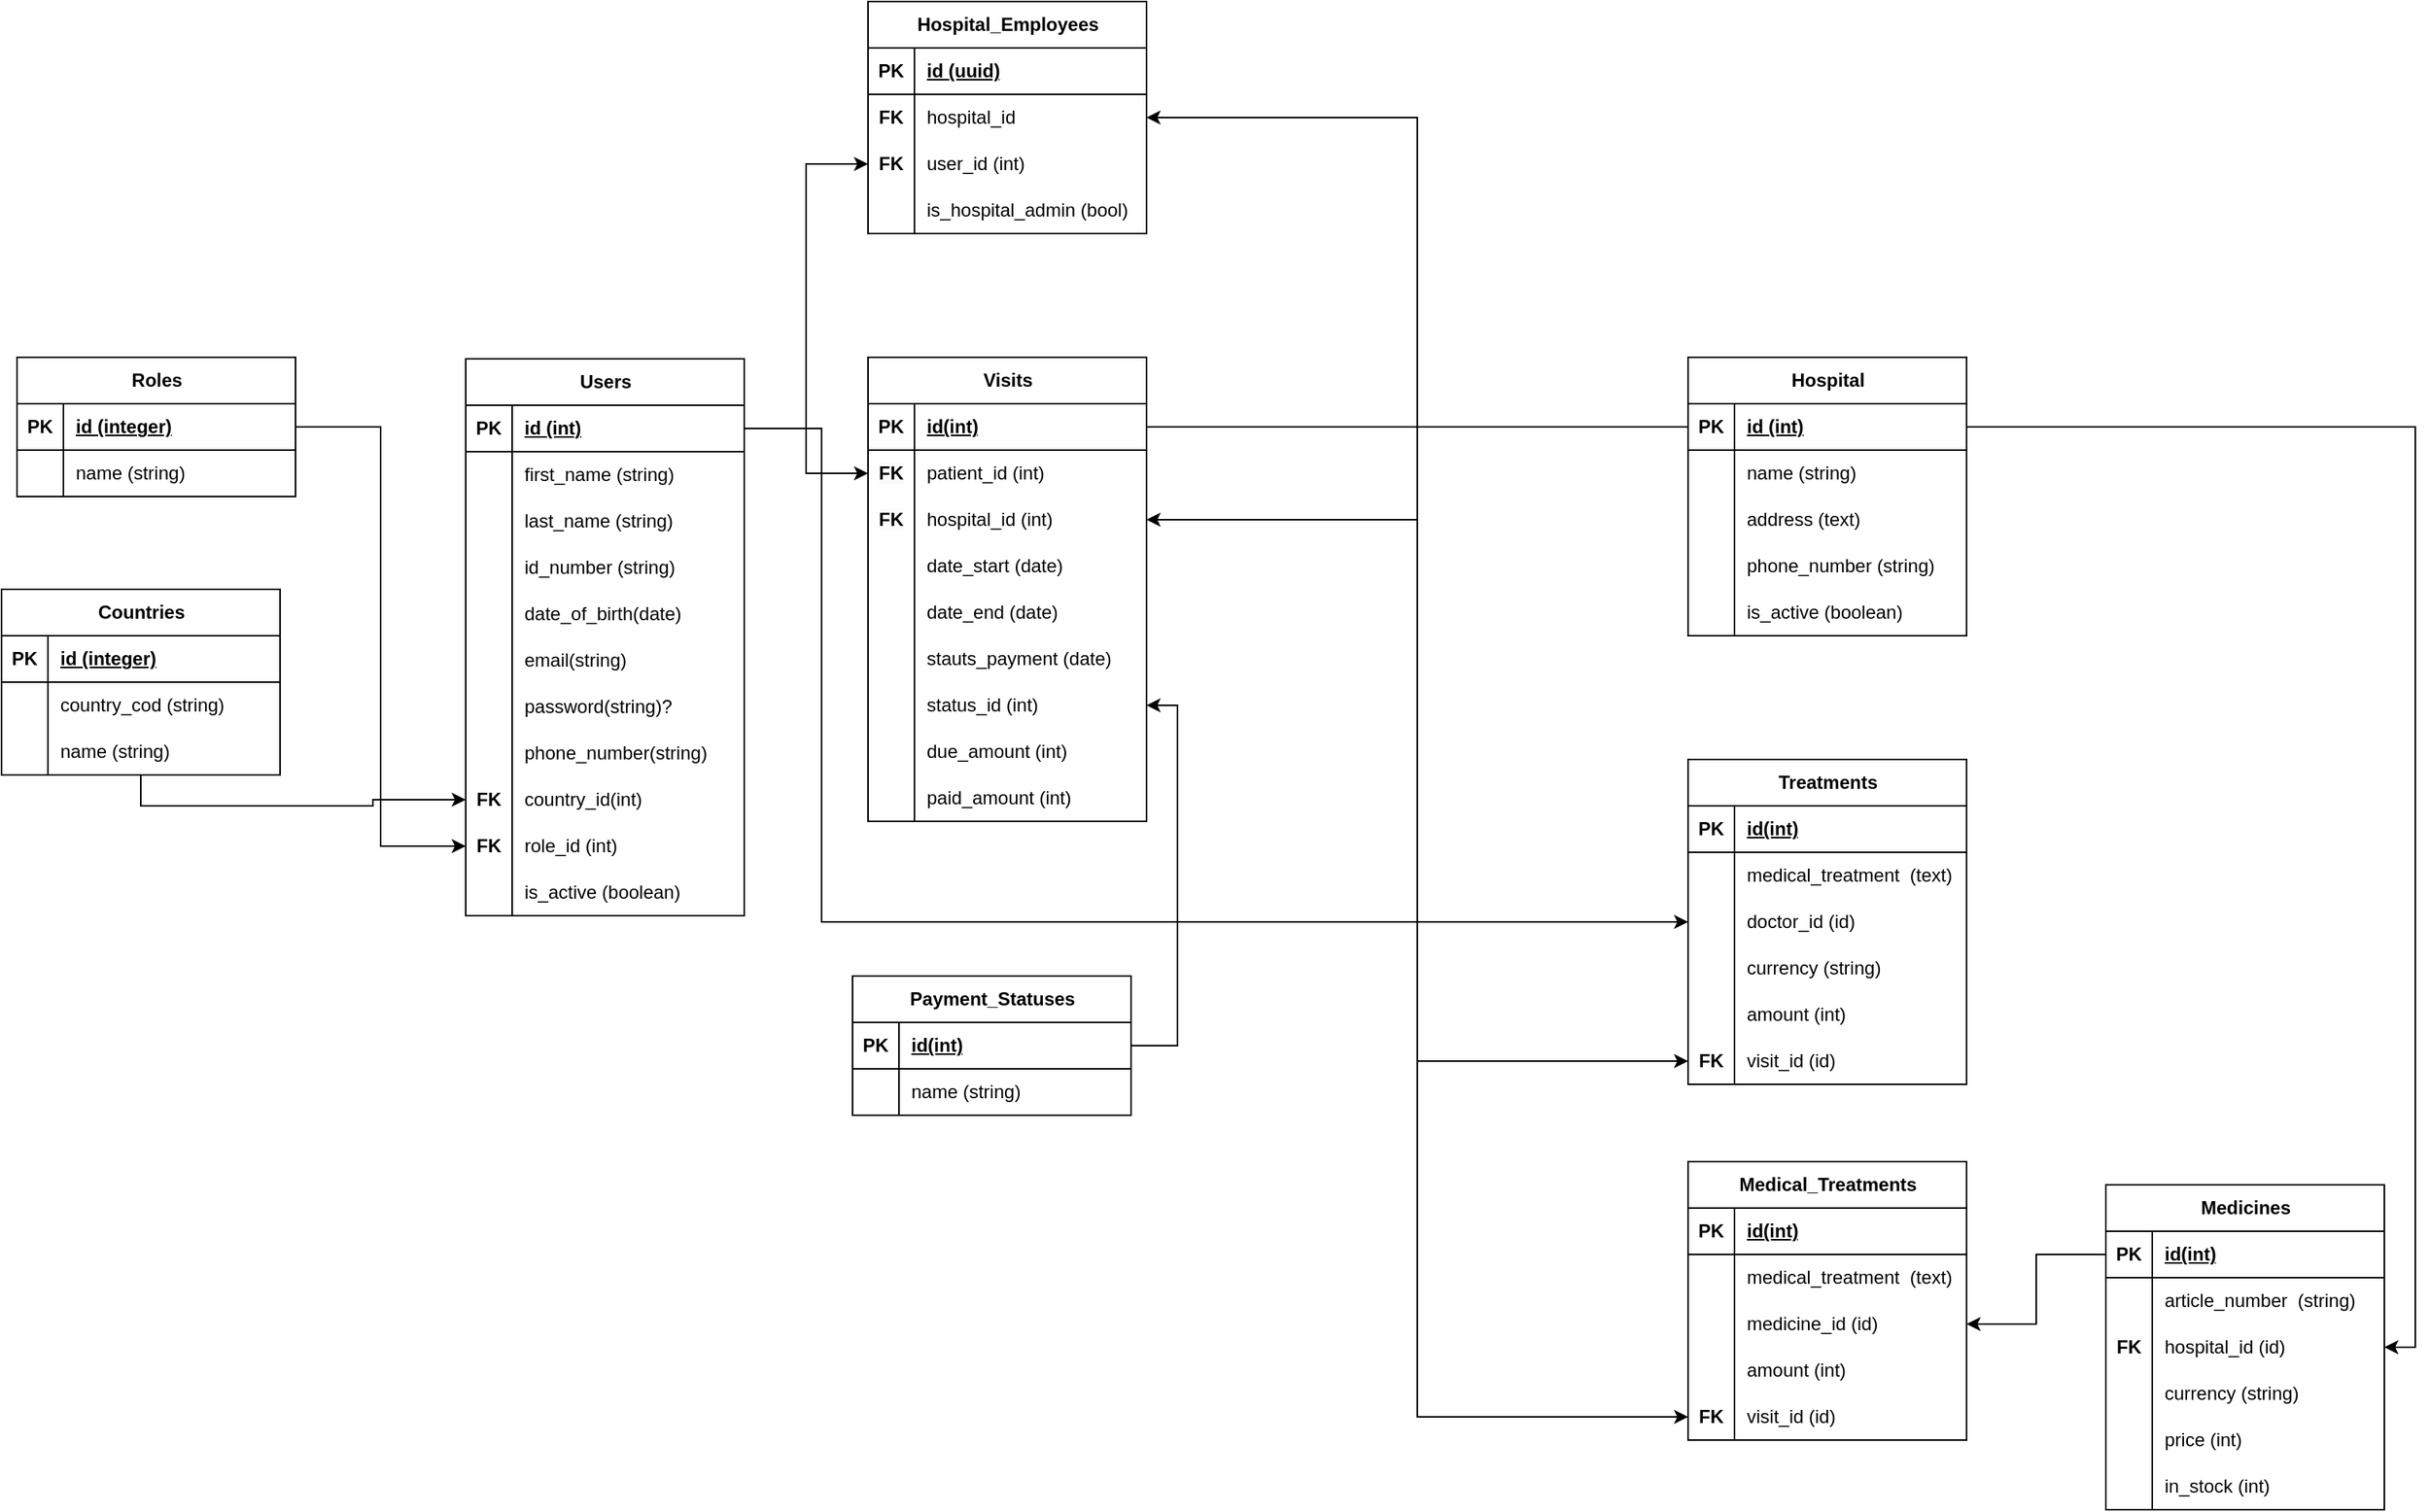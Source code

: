 <mxfile version="22.1.16" type="github">
  <diagram name="Page-1" id="Z6xy5oXHE6aTK1f_eKhN">
    <mxGraphModel dx="2171" dy="1102" grid="1" gridSize="10" guides="1" tooltips="1" connect="1" arrows="1" fold="1" page="1" pageScale="1" pageWidth="850" pageHeight="1100" math="0" shadow="0">
      <root>
        <mxCell id="0" />
        <mxCell id="1" parent="0" />
        <mxCell id="tBsrXWRFrcBJyWO5u5Mi-1" value="Roles" style="shape=table;startSize=30;container=1;collapsible=1;childLayout=tableLayout;fixedRows=1;rowLines=0;fontStyle=1;align=center;resizeLast=1;html=1;" vertex="1" parent="1">
          <mxGeometry x="130" y="230" width="180" height="90" as="geometry" />
        </mxCell>
        <mxCell id="tBsrXWRFrcBJyWO5u5Mi-2" value="" style="shape=tableRow;horizontal=0;startSize=0;swimlaneHead=0;swimlaneBody=0;fillColor=none;collapsible=0;dropTarget=0;points=[[0,0.5],[1,0.5]];portConstraint=eastwest;top=0;left=0;right=0;bottom=1;" vertex="1" parent="tBsrXWRFrcBJyWO5u5Mi-1">
          <mxGeometry y="30" width="180" height="30" as="geometry" />
        </mxCell>
        <mxCell id="tBsrXWRFrcBJyWO5u5Mi-3" value="PK" style="shape=partialRectangle;connectable=0;fillColor=none;top=0;left=0;bottom=0;right=0;fontStyle=1;overflow=hidden;whiteSpace=wrap;html=1;" vertex="1" parent="tBsrXWRFrcBJyWO5u5Mi-2">
          <mxGeometry width="30" height="30" as="geometry">
            <mxRectangle width="30" height="30" as="alternateBounds" />
          </mxGeometry>
        </mxCell>
        <mxCell id="tBsrXWRFrcBJyWO5u5Mi-4" value="id (integer)" style="shape=partialRectangle;connectable=0;fillColor=none;top=0;left=0;bottom=0;right=0;align=left;spacingLeft=6;fontStyle=5;overflow=hidden;whiteSpace=wrap;html=1;" vertex="1" parent="tBsrXWRFrcBJyWO5u5Mi-2">
          <mxGeometry x="30" width="150" height="30" as="geometry">
            <mxRectangle width="150" height="30" as="alternateBounds" />
          </mxGeometry>
        </mxCell>
        <mxCell id="tBsrXWRFrcBJyWO5u5Mi-5" value="" style="shape=tableRow;horizontal=0;startSize=0;swimlaneHead=0;swimlaneBody=0;fillColor=none;collapsible=0;dropTarget=0;points=[[0,0.5],[1,0.5]];portConstraint=eastwest;top=0;left=0;right=0;bottom=0;" vertex="1" parent="tBsrXWRFrcBJyWO5u5Mi-1">
          <mxGeometry y="60" width="180" height="30" as="geometry" />
        </mxCell>
        <mxCell id="tBsrXWRFrcBJyWO5u5Mi-6" value="" style="shape=partialRectangle;connectable=0;fillColor=none;top=0;left=0;bottom=0;right=0;editable=1;overflow=hidden;whiteSpace=wrap;html=1;" vertex="1" parent="tBsrXWRFrcBJyWO5u5Mi-5">
          <mxGeometry width="30" height="30" as="geometry">
            <mxRectangle width="30" height="30" as="alternateBounds" />
          </mxGeometry>
        </mxCell>
        <mxCell id="tBsrXWRFrcBJyWO5u5Mi-7" value="name (string)" style="shape=partialRectangle;connectable=0;fillColor=none;top=0;left=0;bottom=0;right=0;align=left;spacingLeft=6;overflow=hidden;whiteSpace=wrap;html=1;" vertex="1" parent="tBsrXWRFrcBJyWO5u5Mi-5">
          <mxGeometry x="30" width="150" height="30" as="geometry">
            <mxRectangle width="150" height="30" as="alternateBounds" />
          </mxGeometry>
        </mxCell>
        <mxCell id="tBsrXWRFrcBJyWO5u5Mi-25" value="Hospital" style="shape=table;startSize=30;container=1;collapsible=1;childLayout=tableLayout;fixedRows=1;rowLines=0;fontStyle=1;align=center;resizeLast=1;html=1;" vertex="1" parent="1">
          <mxGeometry x="1210" y="230" width="180" height="180" as="geometry" />
        </mxCell>
        <mxCell id="tBsrXWRFrcBJyWO5u5Mi-26" value="" style="shape=tableRow;horizontal=0;startSize=0;swimlaneHead=0;swimlaneBody=0;fillColor=none;collapsible=0;dropTarget=0;points=[[0,0.5],[1,0.5]];portConstraint=eastwest;top=0;left=0;right=0;bottom=1;" vertex="1" parent="tBsrXWRFrcBJyWO5u5Mi-25">
          <mxGeometry y="30" width="180" height="30" as="geometry" />
        </mxCell>
        <mxCell id="tBsrXWRFrcBJyWO5u5Mi-27" value="PK" style="shape=partialRectangle;connectable=0;fillColor=none;top=0;left=0;bottom=0;right=0;fontStyle=1;overflow=hidden;whiteSpace=wrap;html=1;" vertex="1" parent="tBsrXWRFrcBJyWO5u5Mi-26">
          <mxGeometry width="30" height="30" as="geometry">
            <mxRectangle width="30" height="30" as="alternateBounds" />
          </mxGeometry>
        </mxCell>
        <mxCell id="tBsrXWRFrcBJyWO5u5Mi-28" value="id (int)" style="shape=partialRectangle;connectable=0;fillColor=none;top=0;left=0;bottom=0;right=0;align=left;spacingLeft=6;fontStyle=5;overflow=hidden;whiteSpace=wrap;html=1;" vertex="1" parent="tBsrXWRFrcBJyWO5u5Mi-26">
          <mxGeometry x="30" width="150" height="30" as="geometry">
            <mxRectangle width="150" height="30" as="alternateBounds" />
          </mxGeometry>
        </mxCell>
        <mxCell id="tBsrXWRFrcBJyWO5u5Mi-29" value="" style="shape=tableRow;horizontal=0;startSize=0;swimlaneHead=0;swimlaneBody=0;fillColor=none;collapsible=0;dropTarget=0;points=[[0,0.5],[1,0.5]];portConstraint=eastwest;top=0;left=0;right=0;bottom=0;" vertex="1" parent="tBsrXWRFrcBJyWO5u5Mi-25">
          <mxGeometry y="60" width="180" height="30" as="geometry" />
        </mxCell>
        <mxCell id="tBsrXWRFrcBJyWO5u5Mi-30" value="" style="shape=partialRectangle;connectable=0;fillColor=none;top=0;left=0;bottom=0;right=0;editable=1;overflow=hidden;whiteSpace=wrap;html=1;" vertex="1" parent="tBsrXWRFrcBJyWO5u5Mi-29">
          <mxGeometry width="30" height="30" as="geometry">
            <mxRectangle width="30" height="30" as="alternateBounds" />
          </mxGeometry>
        </mxCell>
        <mxCell id="tBsrXWRFrcBJyWO5u5Mi-31" value="name (string)" style="shape=partialRectangle;connectable=0;fillColor=none;top=0;left=0;bottom=0;right=0;align=left;spacingLeft=6;overflow=hidden;whiteSpace=wrap;html=1;" vertex="1" parent="tBsrXWRFrcBJyWO5u5Mi-29">
          <mxGeometry x="30" width="150" height="30" as="geometry">
            <mxRectangle width="150" height="30" as="alternateBounds" />
          </mxGeometry>
        </mxCell>
        <mxCell id="tBsrXWRFrcBJyWO5u5Mi-32" value="" style="shape=tableRow;horizontal=0;startSize=0;swimlaneHead=0;swimlaneBody=0;fillColor=none;collapsible=0;dropTarget=0;points=[[0,0.5],[1,0.5]];portConstraint=eastwest;top=0;left=0;right=0;bottom=0;" vertex="1" parent="tBsrXWRFrcBJyWO5u5Mi-25">
          <mxGeometry y="90" width="180" height="30" as="geometry" />
        </mxCell>
        <mxCell id="tBsrXWRFrcBJyWO5u5Mi-33" value="" style="shape=partialRectangle;connectable=0;fillColor=none;top=0;left=0;bottom=0;right=0;editable=1;overflow=hidden;whiteSpace=wrap;html=1;" vertex="1" parent="tBsrXWRFrcBJyWO5u5Mi-32">
          <mxGeometry width="30" height="30" as="geometry">
            <mxRectangle width="30" height="30" as="alternateBounds" />
          </mxGeometry>
        </mxCell>
        <mxCell id="tBsrXWRFrcBJyWO5u5Mi-34" value="address (text)" style="shape=partialRectangle;connectable=0;fillColor=none;top=0;left=0;bottom=0;right=0;align=left;spacingLeft=6;overflow=hidden;whiteSpace=wrap;html=1;" vertex="1" parent="tBsrXWRFrcBJyWO5u5Mi-32">
          <mxGeometry x="30" width="150" height="30" as="geometry">
            <mxRectangle width="150" height="30" as="alternateBounds" />
          </mxGeometry>
        </mxCell>
        <mxCell id="tBsrXWRFrcBJyWO5u5Mi-146" value="" style="shape=tableRow;horizontal=0;startSize=0;swimlaneHead=0;swimlaneBody=0;fillColor=none;collapsible=0;dropTarget=0;points=[[0,0.5],[1,0.5]];portConstraint=eastwest;top=0;left=0;right=0;bottom=0;" vertex="1" parent="tBsrXWRFrcBJyWO5u5Mi-25">
          <mxGeometry y="120" width="180" height="30" as="geometry" />
        </mxCell>
        <mxCell id="tBsrXWRFrcBJyWO5u5Mi-147" value="" style="shape=partialRectangle;connectable=0;fillColor=none;top=0;left=0;bottom=0;right=0;editable=1;overflow=hidden;whiteSpace=wrap;html=1;" vertex="1" parent="tBsrXWRFrcBJyWO5u5Mi-146">
          <mxGeometry width="30" height="30" as="geometry">
            <mxRectangle width="30" height="30" as="alternateBounds" />
          </mxGeometry>
        </mxCell>
        <mxCell id="tBsrXWRFrcBJyWO5u5Mi-148" value="phone_number (string)" style="shape=partialRectangle;connectable=0;fillColor=none;top=0;left=0;bottom=0;right=0;align=left;spacingLeft=6;overflow=hidden;whiteSpace=wrap;html=1;" vertex="1" parent="tBsrXWRFrcBJyWO5u5Mi-146">
          <mxGeometry x="30" width="150" height="30" as="geometry">
            <mxRectangle width="150" height="30" as="alternateBounds" />
          </mxGeometry>
        </mxCell>
        <mxCell id="tBsrXWRFrcBJyWO5u5Mi-140" value="" style="shape=tableRow;horizontal=0;startSize=0;swimlaneHead=0;swimlaneBody=0;fillColor=none;collapsible=0;dropTarget=0;points=[[0,0.5],[1,0.5]];portConstraint=eastwest;top=0;left=0;right=0;bottom=0;" vertex="1" parent="tBsrXWRFrcBJyWO5u5Mi-25">
          <mxGeometry y="150" width="180" height="30" as="geometry" />
        </mxCell>
        <mxCell id="tBsrXWRFrcBJyWO5u5Mi-141" value="" style="shape=partialRectangle;connectable=0;fillColor=none;top=0;left=0;bottom=0;right=0;editable=1;overflow=hidden;whiteSpace=wrap;html=1;" vertex="1" parent="tBsrXWRFrcBJyWO5u5Mi-140">
          <mxGeometry width="30" height="30" as="geometry">
            <mxRectangle width="30" height="30" as="alternateBounds" />
          </mxGeometry>
        </mxCell>
        <mxCell id="tBsrXWRFrcBJyWO5u5Mi-142" value="is_active (boolean)" style="shape=partialRectangle;connectable=0;fillColor=none;top=0;left=0;bottom=0;right=0;align=left;spacingLeft=6;overflow=hidden;whiteSpace=wrap;html=1;" vertex="1" parent="tBsrXWRFrcBJyWO5u5Mi-140">
          <mxGeometry x="30" width="150" height="30" as="geometry">
            <mxRectangle width="150" height="30" as="alternateBounds" />
          </mxGeometry>
        </mxCell>
        <mxCell id="tBsrXWRFrcBJyWO5u5Mi-56" value="Users" style="shape=table;startSize=30;container=1;collapsible=1;childLayout=tableLayout;fixedRows=1;rowLines=0;fontStyle=1;align=center;resizeLast=1;html=1;" vertex="1" parent="1">
          <mxGeometry x="420" y="231" width="180" height="360" as="geometry" />
        </mxCell>
        <mxCell id="tBsrXWRFrcBJyWO5u5Mi-57" value="" style="shape=tableRow;horizontal=0;startSize=0;swimlaneHead=0;swimlaneBody=0;fillColor=none;collapsible=0;dropTarget=0;points=[[0,0.5],[1,0.5]];portConstraint=eastwest;top=0;left=0;right=0;bottom=1;" vertex="1" parent="tBsrXWRFrcBJyWO5u5Mi-56">
          <mxGeometry y="30" width="180" height="30" as="geometry" />
        </mxCell>
        <mxCell id="tBsrXWRFrcBJyWO5u5Mi-58" value="PK" style="shape=partialRectangle;connectable=0;fillColor=none;top=0;left=0;bottom=0;right=0;fontStyle=1;overflow=hidden;whiteSpace=wrap;html=1;" vertex="1" parent="tBsrXWRFrcBJyWO5u5Mi-57">
          <mxGeometry width="30" height="30" as="geometry">
            <mxRectangle width="30" height="30" as="alternateBounds" />
          </mxGeometry>
        </mxCell>
        <mxCell id="tBsrXWRFrcBJyWO5u5Mi-59" value="id (int)" style="shape=partialRectangle;connectable=0;fillColor=none;top=0;left=0;bottom=0;right=0;align=left;spacingLeft=6;fontStyle=5;overflow=hidden;whiteSpace=wrap;html=1;" vertex="1" parent="tBsrXWRFrcBJyWO5u5Mi-57">
          <mxGeometry x="30" width="150" height="30" as="geometry">
            <mxRectangle width="150" height="30" as="alternateBounds" />
          </mxGeometry>
        </mxCell>
        <mxCell id="tBsrXWRFrcBJyWO5u5Mi-60" value="" style="shape=tableRow;horizontal=0;startSize=0;swimlaneHead=0;swimlaneBody=0;fillColor=none;collapsible=0;dropTarget=0;points=[[0,0.5],[1,0.5]];portConstraint=eastwest;top=0;left=0;right=0;bottom=0;" vertex="1" parent="tBsrXWRFrcBJyWO5u5Mi-56">
          <mxGeometry y="60" width="180" height="30" as="geometry" />
        </mxCell>
        <mxCell id="tBsrXWRFrcBJyWO5u5Mi-61" value="" style="shape=partialRectangle;connectable=0;fillColor=none;top=0;left=0;bottom=0;right=0;editable=1;overflow=hidden;whiteSpace=wrap;html=1;" vertex="1" parent="tBsrXWRFrcBJyWO5u5Mi-60">
          <mxGeometry width="30" height="30" as="geometry">
            <mxRectangle width="30" height="30" as="alternateBounds" />
          </mxGeometry>
        </mxCell>
        <mxCell id="tBsrXWRFrcBJyWO5u5Mi-62" value="first_name (string)" style="shape=partialRectangle;connectable=0;fillColor=none;top=0;left=0;bottom=0;right=0;align=left;spacingLeft=6;overflow=hidden;whiteSpace=wrap;html=1;" vertex="1" parent="tBsrXWRFrcBJyWO5u5Mi-60">
          <mxGeometry x="30" width="150" height="30" as="geometry">
            <mxRectangle width="150" height="30" as="alternateBounds" />
          </mxGeometry>
        </mxCell>
        <mxCell id="tBsrXWRFrcBJyWO5u5Mi-63" value="" style="shape=tableRow;horizontal=0;startSize=0;swimlaneHead=0;swimlaneBody=0;fillColor=none;collapsible=0;dropTarget=0;points=[[0,0.5],[1,0.5]];portConstraint=eastwest;top=0;left=0;right=0;bottom=0;" vertex="1" parent="tBsrXWRFrcBJyWO5u5Mi-56">
          <mxGeometry y="90" width="180" height="30" as="geometry" />
        </mxCell>
        <mxCell id="tBsrXWRFrcBJyWO5u5Mi-64" value="" style="shape=partialRectangle;connectable=0;fillColor=none;top=0;left=0;bottom=0;right=0;editable=1;overflow=hidden;whiteSpace=wrap;html=1;" vertex="1" parent="tBsrXWRFrcBJyWO5u5Mi-63">
          <mxGeometry width="30" height="30" as="geometry">
            <mxRectangle width="30" height="30" as="alternateBounds" />
          </mxGeometry>
        </mxCell>
        <mxCell id="tBsrXWRFrcBJyWO5u5Mi-65" value="last_name (string)" style="shape=partialRectangle;connectable=0;fillColor=none;top=0;left=0;bottom=0;right=0;align=left;spacingLeft=6;overflow=hidden;whiteSpace=wrap;html=1;" vertex="1" parent="tBsrXWRFrcBJyWO5u5Mi-63">
          <mxGeometry x="30" width="150" height="30" as="geometry">
            <mxRectangle width="150" height="30" as="alternateBounds" />
          </mxGeometry>
        </mxCell>
        <mxCell id="tBsrXWRFrcBJyWO5u5Mi-66" value="" style="shape=tableRow;horizontal=0;startSize=0;swimlaneHead=0;swimlaneBody=0;fillColor=none;collapsible=0;dropTarget=0;points=[[0,0.5],[1,0.5]];portConstraint=eastwest;top=0;left=0;right=0;bottom=0;" vertex="1" parent="tBsrXWRFrcBJyWO5u5Mi-56">
          <mxGeometry y="120" width="180" height="30" as="geometry" />
        </mxCell>
        <mxCell id="tBsrXWRFrcBJyWO5u5Mi-67" value="" style="shape=partialRectangle;connectable=0;fillColor=none;top=0;left=0;bottom=0;right=0;editable=1;overflow=hidden;whiteSpace=wrap;html=1;" vertex="1" parent="tBsrXWRFrcBJyWO5u5Mi-66">
          <mxGeometry width="30" height="30" as="geometry">
            <mxRectangle width="30" height="30" as="alternateBounds" />
          </mxGeometry>
        </mxCell>
        <mxCell id="tBsrXWRFrcBJyWO5u5Mi-68" value="id_number (string)" style="shape=partialRectangle;connectable=0;fillColor=none;top=0;left=0;bottom=0;right=0;align=left;spacingLeft=6;overflow=hidden;whiteSpace=wrap;html=1;" vertex="1" parent="tBsrXWRFrcBJyWO5u5Mi-66">
          <mxGeometry x="30" width="150" height="30" as="geometry">
            <mxRectangle width="150" height="30" as="alternateBounds" />
          </mxGeometry>
        </mxCell>
        <mxCell id="tBsrXWRFrcBJyWO5u5Mi-69" value="" style="shape=tableRow;horizontal=0;startSize=0;swimlaneHead=0;swimlaneBody=0;fillColor=none;collapsible=0;dropTarget=0;points=[[0,0.5],[1,0.5]];portConstraint=eastwest;top=0;left=0;right=0;bottom=0;" vertex="1" parent="tBsrXWRFrcBJyWO5u5Mi-56">
          <mxGeometry y="150" width="180" height="30" as="geometry" />
        </mxCell>
        <mxCell id="tBsrXWRFrcBJyWO5u5Mi-70" value="" style="shape=partialRectangle;connectable=0;fillColor=none;top=0;left=0;bottom=0;right=0;editable=1;overflow=hidden;whiteSpace=wrap;html=1;" vertex="1" parent="tBsrXWRFrcBJyWO5u5Mi-69">
          <mxGeometry width="30" height="30" as="geometry">
            <mxRectangle width="30" height="30" as="alternateBounds" />
          </mxGeometry>
        </mxCell>
        <mxCell id="tBsrXWRFrcBJyWO5u5Mi-71" value="date_of_birth(date)" style="shape=partialRectangle;connectable=0;fillColor=none;top=0;left=0;bottom=0;right=0;align=left;spacingLeft=6;overflow=hidden;whiteSpace=wrap;html=1;" vertex="1" parent="tBsrXWRFrcBJyWO5u5Mi-69">
          <mxGeometry x="30" width="150" height="30" as="geometry">
            <mxRectangle width="150" height="30" as="alternateBounds" />
          </mxGeometry>
        </mxCell>
        <mxCell id="tBsrXWRFrcBJyWO5u5Mi-75" value="" style="shape=tableRow;horizontal=0;startSize=0;swimlaneHead=0;swimlaneBody=0;fillColor=none;collapsible=0;dropTarget=0;points=[[0,0.5],[1,0.5]];portConstraint=eastwest;top=0;left=0;right=0;bottom=0;" vertex="1" parent="tBsrXWRFrcBJyWO5u5Mi-56">
          <mxGeometry y="180" width="180" height="30" as="geometry" />
        </mxCell>
        <mxCell id="tBsrXWRFrcBJyWO5u5Mi-76" value="" style="shape=partialRectangle;connectable=0;fillColor=none;top=0;left=0;bottom=0;right=0;editable=1;overflow=hidden;whiteSpace=wrap;html=1;" vertex="1" parent="tBsrXWRFrcBJyWO5u5Mi-75">
          <mxGeometry width="30" height="30" as="geometry">
            <mxRectangle width="30" height="30" as="alternateBounds" />
          </mxGeometry>
        </mxCell>
        <mxCell id="tBsrXWRFrcBJyWO5u5Mi-77" value="email(string)" style="shape=partialRectangle;connectable=0;fillColor=none;top=0;left=0;bottom=0;right=0;align=left;spacingLeft=6;overflow=hidden;whiteSpace=wrap;html=1;" vertex="1" parent="tBsrXWRFrcBJyWO5u5Mi-75">
          <mxGeometry x="30" width="150" height="30" as="geometry">
            <mxRectangle width="150" height="30" as="alternateBounds" />
          </mxGeometry>
        </mxCell>
        <mxCell id="tBsrXWRFrcBJyWO5u5Mi-91" value="" style="shape=tableRow;horizontal=0;startSize=0;swimlaneHead=0;swimlaneBody=0;fillColor=none;collapsible=0;dropTarget=0;points=[[0,0.5],[1,0.5]];portConstraint=eastwest;top=0;left=0;right=0;bottom=0;" vertex="1" parent="tBsrXWRFrcBJyWO5u5Mi-56">
          <mxGeometry y="210" width="180" height="30" as="geometry" />
        </mxCell>
        <mxCell id="tBsrXWRFrcBJyWO5u5Mi-92" value="" style="shape=partialRectangle;connectable=0;fillColor=none;top=0;left=0;bottom=0;right=0;editable=1;overflow=hidden;whiteSpace=wrap;html=1;" vertex="1" parent="tBsrXWRFrcBJyWO5u5Mi-91">
          <mxGeometry width="30" height="30" as="geometry">
            <mxRectangle width="30" height="30" as="alternateBounds" />
          </mxGeometry>
        </mxCell>
        <mxCell id="tBsrXWRFrcBJyWO5u5Mi-93" value="password(string)?" style="shape=partialRectangle;connectable=0;fillColor=none;top=0;left=0;bottom=0;right=0;align=left;spacingLeft=6;overflow=hidden;whiteSpace=wrap;html=1;" vertex="1" parent="tBsrXWRFrcBJyWO5u5Mi-91">
          <mxGeometry x="30" width="150" height="30" as="geometry">
            <mxRectangle width="150" height="30" as="alternateBounds" />
          </mxGeometry>
        </mxCell>
        <mxCell id="tBsrXWRFrcBJyWO5u5Mi-78" value="" style="shape=tableRow;horizontal=0;startSize=0;swimlaneHead=0;swimlaneBody=0;fillColor=none;collapsible=0;dropTarget=0;points=[[0,0.5],[1,0.5]];portConstraint=eastwest;top=0;left=0;right=0;bottom=0;" vertex="1" parent="tBsrXWRFrcBJyWO5u5Mi-56">
          <mxGeometry y="240" width="180" height="30" as="geometry" />
        </mxCell>
        <mxCell id="tBsrXWRFrcBJyWO5u5Mi-79" value="" style="shape=partialRectangle;connectable=0;fillColor=none;top=0;left=0;bottom=0;right=0;editable=1;overflow=hidden;whiteSpace=wrap;html=1;" vertex="1" parent="tBsrXWRFrcBJyWO5u5Mi-78">
          <mxGeometry width="30" height="30" as="geometry">
            <mxRectangle width="30" height="30" as="alternateBounds" />
          </mxGeometry>
        </mxCell>
        <mxCell id="tBsrXWRFrcBJyWO5u5Mi-80" value="phone_number(string)" style="shape=partialRectangle;connectable=0;fillColor=none;top=0;left=0;bottom=0;right=0;align=left;spacingLeft=6;overflow=hidden;whiteSpace=wrap;html=1;" vertex="1" parent="tBsrXWRFrcBJyWO5u5Mi-78">
          <mxGeometry x="30" width="150" height="30" as="geometry">
            <mxRectangle width="150" height="30" as="alternateBounds" />
          </mxGeometry>
        </mxCell>
        <mxCell id="tBsrXWRFrcBJyWO5u5Mi-81" value="" style="shape=tableRow;horizontal=0;startSize=0;swimlaneHead=0;swimlaneBody=0;fillColor=none;collapsible=0;dropTarget=0;points=[[0,0.5],[1,0.5]];portConstraint=eastwest;top=0;left=0;right=0;bottom=0;" vertex="1" parent="tBsrXWRFrcBJyWO5u5Mi-56">
          <mxGeometry y="270" width="180" height="30" as="geometry" />
        </mxCell>
        <mxCell id="tBsrXWRFrcBJyWO5u5Mi-82" value="&lt;b&gt;FK&lt;/b&gt;" style="shape=partialRectangle;connectable=0;fillColor=none;top=0;left=0;bottom=0;right=0;editable=1;overflow=hidden;whiteSpace=wrap;html=1;" vertex="1" parent="tBsrXWRFrcBJyWO5u5Mi-81">
          <mxGeometry width="30" height="30" as="geometry">
            <mxRectangle width="30" height="30" as="alternateBounds" />
          </mxGeometry>
        </mxCell>
        <mxCell id="tBsrXWRFrcBJyWO5u5Mi-83" value="country_id(int)" style="shape=partialRectangle;connectable=0;fillColor=none;top=0;left=0;bottom=0;right=0;align=left;spacingLeft=6;overflow=hidden;whiteSpace=wrap;html=1;" vertex="1" parent="tBsrXWRFrcBJyWO5u5Mi-81">
          <mxGeometry x="30" width="150" height="30" as="geometry">
            <mxRectangle width="150" height="30" as="alternateBounds" />
          </mxGeometry>
        </mxCell>
        <mxCell id="tBsrXWRFrcBJyWO5u5Mi-72" value="" style="shape=tableRow;horizontal=0;startSize=0;swimlaneHead=0;swimlaneBody=0;fillColor=none;collapsible=0;dropTarget=0;points=[[0,0.5],[1,0.5]];portConstraint=eastwest;top=0;left=0;right=0;bottom=0;" vertex="1" parent="tBsrXWRFrcBJyWO5u5Mi-56">
          <mxGeometry y="300" width="180" height="30" as="geometry" />
        </mxCell>
        <mxCell id="tBsrXWRFrcBJyWO5u5Mi-73" value="&lt;b&gt;FK&lt;/b&gt;" style="shape=partialRectangle;connectable=0;fillColor=none;top=0;left=0;bottom=0;right=0;editable=1;overflow=hidden;whiteSpace=wrap;html=1;" vertex="1" parent="tBsrXWRFrcBJyWO5u5Mi-72">
          <mxGeometry width="30" height="30" as="geometry">
            <mxRectangle width="30" height="30" as="alternateBounds" />
          </mxGeometry>
        </mxCell>
        <mxCell id="tBsrXWRFrcBJyWO5u5Mi-74" value="role_id (int)" style="shape=partialRectangle;connectable=0;fillColor=none;top=0;left=0;bottom=0;right=0;align=left;spacingLeft=6;overflow=hidden;whiteSpace=wrap;html=1;" vertex="1" parent="tBsrXWRFrcBJyWO5u5Mi-72">
          <mxGeometry x="30" width="150" height="30" as="geometry">
            <mxRectangle width="150" height="30" as="alternateBounds" />
          </mxGeometry>
        </mxCell>
        <mxCell id="tBsrXWRFrcBJyWO5u5Mi-143" value="" style="shape=tableRow;horizontal=0;startSize=0;swimlaneHead=0;swimlaneBody=0;fillColor=none;collapsible=0;dropTarget=0;points=[[0,0.5],[1,0.5]];portConstraint=eastwest;top=0;left=0;right=0;bottom=0;" vertex="1" parent="tBsrXWRFrcBJyWO5u5Mi-56">
          <mxGeometry y="330" width="180" height="30" as="geometry" />
        </mxCell>
        <mxCell id="tBsrXWRFrcBJyWO5u5Mi-144" value="" style="shape=partialRectangle;connectable=0;fillColor=none;top=0;left=0;bottom=0;right=0;editable=1;overflow=hidden;whiteSpace=wrap;html=1;" vertex="1" parent="tBsrXWRFrcBJyWO5u5Mi-143">
          <mxGeometry width="30" height="30" as="geometry">
            <mxRectangle width="30" height="30" as="alternateBounds" />
          </mxGeometry>
        </mxCell>
        <mxCell id="tBsrXWRFrcBJyWO5u5Mi-145" value="is_active (boolean)" style="shape=partialRectangle;connectable=0;fillColor=none;top=0;left=0;bottom=0;right=0;align=left;spacingLeft=6;overflow=hidden;whiteSpace=wrap;html=1;" vertex="1" parent="tBsrXWRFrcBJyWO5u5Mi-143">
          <mxGeometry x="30" width="150" height="30" as="geometry">
            <mxRectangle width="150" height="30" as="alternateBounds" />
          </mxGeometry>
        </mxCell>
        <mxCell id="tBsrXWRFrcBJyWO5u5Mi-94" style="edgeStyle=orthogonalEdgeStyle;rounded=0;orthogonalLoop=1;jettySize=auto;html=1;" edge="1" parent="1" source="tBsrXWRFrcBJyWO5u5Mi-84" target="tBsrXWRFrcBJyWO5u5Mi-81">
          <mxGeometry relative="1" as="geometry" />
        </mxCell>
        <mxCell id="tBsrXWRFrcBJyWO5u5Mi-84" value="Countries" style="shape=table;startSize=30;container=1;collapsible=1;childLayout=tableLayout;fixedRows=1;rowLines=0;fontStyle=1;align=center;resizeLast=1;html=1;" vertex="1" parent="1">
          <mxGeometry x="120" y="380" width="180" height="120" as="geometry" />
        </mxCell>
        <mxCell id="tBsrXWRFrcBJyWO5u5Mi-85" value="" style="shape=tableRow;horizontal=0;startSize=0;swimlaneHead=0;swimlaneBody=0;fillColor=none;collapsible=0;dropTarget=0;points=[[0,0.5],[1,0.5]];portConstraint=eastwest;top=0;left=0;right=0;bottom=1;" vertex="1" parent="tBsrXWRFrcBJyWO5u5Mi-84">
          <mxGeometry y="30" width="180" height="30" as="geometry" />
        </mxCell>
        <mxCell id="tBsrXWRFrcBJyWO5u5Mi-86" value="PK" style="shape=partialRectangle;connectable=0;fillColor=none;top=0;left=0;bottom=0;right=0;fontStyle=1;overflow=hidden;whiteSpace=wrap;html=1;" vertex="1" parent="tBsrXWRFrcBJyWO5u5Mi-85">
          <mxGeometry width="30" height="30" as="geometry">
            <mxRectangle width="30" height="30" as="alternateBounds" />
          </mxGeometry>
        </mxCell>
        <mxCell id="tBsrXWRFrcBJyWO5u5Mi-87" value="id (integer)" style="shape=partialRectangle;connectable=0;fillColor=none;top=0;left=0;bottom=0;right=0;align=left;spacingLeft=6;fontStyle=5;overflow=hidden;whiteSpace=wrap;html=1;" vertex="1" parent="tBsrXWRFrcBJyWO5u5Mi-85">
          <mxGeometry x="30" width="150" height="30" as="geometry">
            <mxRectangle width="150" height="30" as="alternateBounds" />
          </mxGeometry>
        </mxCell>
        <mxCell id="tBsrXWRFrcBJyWO5u5Mi-88" value="" style="shape=tableRow;horizontal=0;startSize=0;swimlaneHead=0;swimlaneBody=0;fillColor=none;collapsible=0;dropTarget=0;points=[[0,0.5],[1,0.5]];portConstraint=eastwest;top=0;left=0;right=0;bottom=0;" vertex="1" parent="tBsrXWRFrcBJyWO5u5Mi-84">
          <mxGeometry y="60" width="180" height="30" as="geometry" />
        </mxCell>
        <mxCell id="tBsrXWRFrcBJyWO5u5Mi-89" value="" style="shape=partialRectangle;connectable=0;fillColor=none;top=0;left=0;bottom=0;right=0;editable=1;overflow=hidden;whiteSpace=wrap;html=1;" vertex="1" parent="tBsrXWRFrcBJyWO5u5Mi-88">
          <mxGeometry width="30" height="30" as="geometry">
            <mxRectangle width="30" height="30" as="alternateBounds" />
          </mxGeometry>
        </mxCell>
        <mxCell id="tBsrXWRFrcBJyWO5u5Mi-90" value="country_cod (string)" style="shape=partialRectangle;connectable=0;fillColor=none;top=0;left=0;bottom=0;right=0;align=left;spacingLeft=6;overflow=hidden;whiteSpace=wrap;html=1;" vertex="1" parent="tBsrXWRFrcBJyWO5u5Mi-88">
          <mxGeometry x="30" width="150" height="30" as="geometry">
            <mxRectangle width="150" height="30" as="alternateBounds" />
          </mxGeometry>
        </mxCell>
        <mxCell id="tBsrXWRFrcBJyWO5u5Mi-288" value="" style="shape=tableRow;horizontal=0;startSize=0;swimlaneHead=0;swimlaneBody=0;fillColor=none;collapsible=0;dropTarget=0;points=[[0,0.5],[1,0.5]];portConstraint=eastwest;top=0;left=0;right=0;bottom=0;" vertex="1" parent="tBsrXWRFrcBJyWO5u5Mi-84">
          <mxGeometry y="90" width="180" height="30" as="geometry" />
        </mxCell>
        <mxCell id="tBsrXWRFrcBJyWO5u5Mi-289" value="" style="shape=partialRectangle;connectable=0;fillColor=none;top=0;left=0;bottom=0;right=0;editable=1;overflow=hidden;whiteSpace=wrap;html=1;" vertex="1" parent="tBsrXWRFrcBJyWO5u5Mi-288">
          <mxGeometry width="30" height="30" as="geometry">
            <mxRectangle width="30" height="30" as="alternateBounds" />
          </mxGeometry>
        </mxCell>
        <mxCell id="tBsrXWRFrcBJyWO5u5Mi-290" value="name (string)" style="shape=partialRectangle;connectable=0;fillColor=none;top=0;left=0;bottom=0;right=0;align=left;spacingLeft=6;overflow=hidden;whiteSpace=wrap;html=1;" vertex="1" parent="tBsrXWRFrcBJyWO5u5Mi-288">
          <mxGeometry x="30" width="150" height="30" as="geometry">
            <mxRectangle width="150" height="30" as="alternateBounds" />
          </mxGeometry>
        </mxCell>
        <mxCell id="tBsrXWRFrcBJyWO5u5Mi-95" style="edgeStyle=orthogonalEdgeStyle;rounded=0;orthogonalLoop=1;jettySize=auto;html=1;entryX=0;entryY=0.5;entryDx=0;entryDy=0;" edge="1" parent="1" source="tBsrXWRFrcBJyWO5u5Mi-2" target="tBsrXWRFrcBJyWO5u5Mi-72">
          <mxGeometry relative="1" as="geometry" />
        </mxCell>
        <mxCell id="tBsrXWRFrcBJyWO5u5Mi-97" value="Visits" style="shape=table;startSize=30;container=1;collapsible=1;childLayout=tableLayout;fixedRows=1;rowLines=0;fontStyle=1;align=center;resizeLast=1;html=1;" vertex="1" parent="1">
          <mxGeometry x="680" y="230" width="180" height="300" as="geometry" />
        </mxCell>
        <mxCell id="tBsrXWRFrcBJyWO5u5Mi-98" value="" style="shape=tableRow;horizontal=0;startSize=0;swimlaneHead=0;swimlaneBody=0;fillColor=none;collapsible=0;dropTarget=0;points=[[0,0.5],[1,0.5]];portConstraint=eastwest;top=0;left=0;right=0;bottom=1;" vertex="1" parent="tBsrXWRFrcBJyWO5u5Mi-97">
          <mxGeometry y="30" width="180" height="30" as="geometry" />
        </mxCell>
        <mxCell id="tBsrXWRFrcBJyWO5u5Mi-99" value="PK" style="shape=partialRectangle;connectable=0;fillColor=none;top=0;left=0;bottom=0;right=0;fontStyle=1;overflow=hidden;whiteSpace=wrap;html=1;" vertex="1" parent="tBsrXWRFrcBJyWO5u5Mi-98">
          <mxGeometry width="30" height="30" as="geometry">
            <mxRectangle width="30" height="30" as="alternateBounds" />
          </mxGeometry>
        </mxCell>
        <mxCell id="tBsrXWRFrcBJyWO5u5Mi-100" value="id(int)" style="shape=partialRectangle;connectable=0;fillColor=none;top=0;left=0;bottom=0;right=0;align=left;spacingLeft=6;fontStyle=5;overflow=hidden;whiteSpace=wrap;html=1;" vertex="1" parent="tBsrXWRFrcBJyWO5u5Mi-98">
          <mxGeometry x="30" width="150" height="30" as="geometry">
            <mxRectangle width="150" height="30" as="alternateBounds" />
          </mxGeometry>
        </mxCell>
        <mxCell id="tBsrXWRFrcBJyWO5u5Mi-101" value="" style="shape=tableRow;horizontal=0;startSize=0;swimlaneHead=0;swimlaneBody=0;fillColor=none;collapsible=0;dropTarget=0;points=[[0,0.5],[1,0.5]];portConstraint=eastwest;top=0;left=0;right=0;bottom=0;" vertex="1" parent="tBsrXWRFrcBJyWO5u5Mi-97">
          <mxGeometry y="60" width="180" height="30" as="geometry" />
        </mxCell>
        <mxCell id="tBsrXWRFrcBJyWO5u5Mi-102" value="&lt;meta charset=&quot;utf-8&quot;&gt;&lt;b style=&quot;border-color: var(--border-color); color: rgb(0, 0, 0); font-family: Helvetica; font-size: 12px; font-style: normal; font-variant-ligatures: normal; font-variant-caps: normal; letter-spacing: normal; orphans: 2; text-align: center; text-indent: 0px; text-transform: none; widows: 2; word-spacing: 0px; -webkit-text-stroke-width: 0px; background-color: rgb(251, 251, 251); text-decoration-thickness: initial; text-decoration-style: initial; text-decoration-color: initial;&quot;&gt;FK&lt;/b&gt;" style="shape=partialRectangle;connectable=0;fillColor=none;top=0;left=0;bottom=0;right=0;editable=1;overflow=hidden;whiteSpace=wrap;html=1;" vertex="1" parent="tBsrXWRFrcBJyWO5u5Mi-101">
          <mxGeometry width="30" height="30" as="geometry">
            <mxRectangle width="30" height="30" as="alternateBounds" />
          </mxGeometry>
        </mxCell>
        <mxCell id="tBsrXWRFrcBJyWO5u5Mi-103" value="patient_id (int)" style="shape=partialRectangle;connectable=0;fillColor=none;top=0;left=0;bottom=0;right=0;align=left;spacingLeft=6;overflow=hidden;whiteSpace=wrap;html=1;" vertex="1" parent="tBsrXWRFrcBJyWO5u5Mi-101">
          <mxGeometry x="30" width="150" height="30" as="geometry">
            <mxRectangle width="150" height="30" as="alternateBounds" />
          </mxGeometry>
        </mxCell>
        <mxCell id="tBsrXWRFrcBJyWO5u5Mi-104" value="" style="shape=tableRow;horizontal=0;startSize=0;swimlaneHead=0;swimlaneBody=0;fillColor=none;collapsible=0;dropTarget=0;points=[[0,0.5],[1,0.5]];portConstraint=eastwest;top=0;left=0;right=0;bottom=0;" vertex="1" parent="tBsrXWRFrcBJyWO5u5Mi-97">
          <mxGeometry y="90" width="180" height="30" as="geometry" />
        </mxCell>
        <mxCell id="tBsrXWRFrcBJyWO5u5Mi-105" value="&lt;meta charset=&quot;utf-8&quot;&gt;&lt;b style=&quot;border-color: var(--border-color); color: rgb(0, 0, 0); font-family: Helvetica; font-size: 12px; font-style: normal; font-variant-ligatures: normal; font-variant-caps: normal; letter-spacing: normal; orphans: 2; text-align: center; text-indent: 0px; text-transform: none; widows: 2; word-spacing: 0px; -webkit-text-stroke-width: 0px; background-color: rgb(251, 251, 251); text-decoration-thickness: initial; text-decoration-style: initial; text-decoration-color: initial;&quot;&gt;FK&lt;/b&gt;" style="shape=partialRectangle;connectable=0;fillColor=none;top=0;left=0;bottom=0;right=0;editable=1;overflow=hidden;whiteSpace=wrap;html=1;" vertex="1" parent="tBsrXWRFrcBJyWO5u5Mi-104">
          <mxGeometry width="30" height="30" as="geometry">
            <mxRectangle width="30" height="30" as="alternateBounds" />
          </mxGeometry>
        </mxCell>
        <mxCell id="tBsrXWRFrcBJyWO5u5Mi-106" value="hospital_id (int)" style="shape=partialRectangle;connectable=0;fillColor=none;top=0;left=0;bottom=0;right=0;align=left;spacingLeft=6;overflow=hidden;whiteSpace=wrap;html=1;" vertex="1" parent="tBsrXWRFrcBJyWO5u5Mi-104">
          <mxGeometry x="30" width="150" height="30" as="geometry">
            <mxRectangle width="150" height="30" as="alternateBounds" />
          </mxGeometry>
        </mxCell>
        <mxCell id="tBsrXWRFrcBJyWO5u5Mi-133" value="" style="shape=tableRow;horizontal=0;startSize=0;swimlaneHead=0;swimlaneBody=0;fillColor=none;collapsible=0;dropTarget=0;points=[[0,0.5],[1,0.5]];portConstraint=eastwest;top=0;left=0;right=0;bottom=0;" vertex="1" parent="tBsrXWRFrcBJyWO5u5Mi-97">
          <mxGeometry y="120" width="180" height="30" as="geometry" />
        </mxCell>
        <mxCell id="tBsrXWRFrcBJyWO5u5Mi-134" value="" style="shape=partialRectangle;connectable=0;fillColor=none;top=0;left=0;bottom=0;right=0;editable=1;overflow=hidden;whiteSpace=wrap;html=1;" vertex="1" parent="tBsrXWRFrcBJyWO5u5Mi-133">
          <mxGeometry width="30" height="30" as="geometry">
            <mxRectangle width="30" height="30" as="alternateBounds" />
          </mxGeometry>
        </mxCell>
        <mxCell id="tBsrXWRFrcBJyWO5u5Mi-135" value="date_start (date)" style="shape=partialRectangle;connectable=0;fillColor=none;top=0;left=0;bottom=0;right=0;align=left;spacingLeft=6;overflow=hidden;whiteSpace=wrap;html=1;" vertex="1" parent="tBsrXWRFrcBJyWO5u5Mi-133">
          <mxGeometry x="30" width="150" height="30" as="geometry">
            <mxRectangle width="150" height="30" as="alternateBounds" />
          </mxGeometry>
        </mxCell>
        <mxCell id="tBsrXWRFrcBJyWO5u5Mi-136" value="" style="shape=tableRow;horizontal=0;startSize=0;swimlaneHead=0;swimlaneBody=0;fillColor=none;collapsible=0;dropTarget=0;points=[[0,0.5],[1,0.5]];portConstraint=eastwest;top=0;left=0;right=0;bottom=0;" vertex="1" parent="tBsrXWRFrcBJyWO5u5Mi-97">
          <mxGeometry y="150" width="180" height="30" as="geometry" />
        </mxCell>
        <mxCell id="tBsrXWRFrcBJyWO5u5Mi-137" value="" style="shape=partialRectangle;connectable=0;fillColor=none;top=0;left=0;bottom=0;right=0;editable=1;overflow=hidden;whiteSpace=wrap;html=1;" vertex="1" parent="tBsrXWRFrcBJyWO5u5Mi-136">
          <mxGeometry width="30" height="30" as="geometry">
            <mxRectangle width="30" height="30" as="alternateBounds" />
          </mxGeometry>
        </mxCell>
        <mxCell id="tBsrXWRFrcBJyWO5u5Mi-138" value="date_end (date)" style="shape=partialRectangle;connectable=0;fillColor=none;top=0;left=0;bottom=0;right=0;align=left;spacingLeft=6;overflow=hidden;whiteSpace=wrap;html=1;" vertex="1" parent="tBsrXWRFrcBJyWO5u5Mi-136">
          <mxGeometry x="30" width="150" height="30" as="geometry">
            <mxRectangle width="150" height="30" as="alternateBounds" />
          </mxGeometry>
        </mxCell>
        <mxCell id="tBsrXWRFrcBJyWO5u5Mi-211" value="" style="shape=tableRow;horizontal=0;startSize=0;swimlaneHead=0;swimlaneBody=0;fillColor=none;collapsible=0;dropTarget=0;points=[[0,0.5],[1,0.5]];portConstraint=eastwest;top=0;left=0;right=0;bottom=0;" vertex="1" parent="tBsrXWRFrcBJyWO5u5Mi-97">
          <mxGeometry y="180" width="180" height="30" as="geometry" />
        </mxCell>
        <mxCell id="tBsrXWRFrcBJyWO5u5Mi-212" value="" style="shape=partialRectangle;connectable=0;fillColor=none;top=0;left=0;bottom=0;right=0;editable=1;overflow=hidden;whiteSpace=wrap;html=1;" vertex="1" parent="tBsrXWRFrcBJyWO5u5Mi-211">
          <mxGeometry width="30" height="30" as="geometry">
            <mxRectangle width="30" height="30" as="alternateBounds" />
          </mxGeometry>
        </mxCell>
        <mxCell id="tBsrXWRFrcBJyWO5u5Mi-213" value="stauts_payment (date)" style="shape=partialRectangle;connectable=0;fillColor=none;top=0;left=0;bottom=0;right=0;align=left;spacingLeft=6;overflow=hidden;whiteSpace=wrap;html=1;" vertex="1" parent="tBsrXWRFrcBJyWO5u5Mi-211">
          <mxGeometry x="30" width="150" height="30" as="geometry">
            <mxRectangle width="150" height="30" as="alternateBounds" />
          </mxGeometry>
        </mxCell>
        <mxCell id="tBsrXWRFrcBJyWO5u5Mi-234" value="" style="shape=tableRow;horizontal=0;startSize=0;swimlaneHead=0;swimlaneBody=0;fillColor=none;collapsible=0;dropTarget=0;points=[[0,0.5],[1,0.5]];portConstraint=eastwest;top=0;left=0;right=0;bottom=0;" vertex="1" parent="tBsrXWRFrcBJyWO5u5Mi-97">
          <mxGeometry y="210" width="180" height="30" as="geometry" />
        </mxCell>
        <mxCell id="tBsrXWRFrcBJyWO5u5Mi-235" value="" style="shape=partialRectangle;connectable=0;fillColor=none;top=0;left=0;bottom=0;right=0;editable=1;overflow=hidden;whiteSpace=wrap;html=1;" vertex="1" parent="tBsrXWRFrcBJyWO5u5Mi-234">
          <mxGeometry width="30" height="30" as="geometry">
            <mxRectangle width="30" height="30" as="alternateBounds" />
          </mxGeometry>
        </mxCell>
        <mxCell id="tBsrXWRFrcBJyWO5u5Mi-236" value="status_id (int)" style="shape=partialRectangle;connectable=0;fillColor=none;top=0;left=0;bottom=0;right=0;align=left;spacingLeft=6;overflow=hidden;whiteSpace=wrap;html=1;" vertex="1" parent="tBsrXWRFrcBJyWO5u5Mi-234">
          <mxGeometry x="30" width="150" height="30" as="geometry">
            <mxRectangle width="150" height="30" as="alternateBounds" />
          </mxGeometry>
        </mxCell>
        <mxCell id="tBsrXWRFrcBJyWO5u5Mi-238" value="" style="shape=tableRow;horizontal=0;startSize=0;swimlaneHead=0;swimlaneBody=0;fillColor=none;collapsible=0;dropTarget=0;points=[[0,0.5],[1,0.5]];portConstraint=eastwest;top=0;left=0;right=0;bottom=0;" vertex="1" parent="tBsrXWRFrcBJyWO5u5Mi-97">
          <mxGeometry y="240" width="180" height="30" as="geometry" />
        </mxCell>
        <mxCell id="tBsrXWRFrcBJyWO5u5Mi-239" value="" style="shape=partialRectangle;connectable=0;fillColor=none;top=0;left=0;bottom=0;right=0;editable=1;overflow=hidden;whiteSpace=wrap;html=1;" vertex="1" parent="tBsrXWRFrcBJyWO5u5Mi-238">
          <mxGeometry width="30" height="30" as="geometry">
            <mxRectangle width="30" height="30" as="alternateBounds" />
          </mxGeometry>
        </mxCell>
        <mxCell id="tBsrXWRFrcBJyWO5u5Mi-240" value="due_amount (int)" style="shape=partialRectangle;connectable=0;fillColor=none;top=0;left=0;bottom=0;right=0;align=left;spacingLeft=6;overflow=hidden;whiteSpace=wrap;html=1;" vertex="1" parent="tBsrXWRFrcBJyWO5u5Mi-238">
          <mxGeometry x="30" width="150" height="30" as="geometry">
            <mxRectangle width="150" height="30" as="alternateBounds" />
          </mxGeometry>
        </mxCell>
        <mxCell id="tBsrXWRFrcBJyWO5u5Mi-241" value="" style="shape=tableRow;horizontal=0;startSize=0;swimlaneHead=0;swimlaneBody=0;fillColor=none;collapsible=0;dropTarget=0;points=[[0,0.5],[1,0.5]];portConstraint=eastwest;top=0;left=0;right=0;bottom=0;" vertex="1" parent="tBsrXWRFrcBJyWO5u5Mi-97">
          <mxGeometry y="270" width="180" height="30" as="geometry" />
        </mxCell>
        <mxCell id="tBsrXWRFrcBJyWO5u5Mi-242" value="" style="shape=partialRectangle;connectable=0;fillColor=none;top=0;left=0;bottom=0;right=0;editable=1;overflow=hidden;whiteSpace=wrap;html=1;" vertex="1" parent="tBsrXWRFrcBJyWO5u5Mi-241">
          <mxGeometry width="30" height="30" as="geometry">
            <mxRectangle width="30" height="30" as="alternateBounds" />
          </mxGeometry>
        </mxCell>
        <mxCell id="tBsrXWRFrcBJyWO5u5Mi-243" value="paid_amount (int)" style="shape=partialRectangle;connectable=0;fillColor=none;top=0;left=0;bottom=0;right=0;align=left;spacingLeft=6;overflow=hidden;whiteSpace=wrap;html=1;" vertex="1" parent="tBsrXWRFrcBJyWO5u5Mi-241">
          <mxGeometry x="30" width="150" height="30" as="geometry">
            <mxRectangle width="150" height="30" as="alternateBounds" />
          </mxGeometry>
        </mxCell>
        <mxCell id="tBsrXWRFrcBJyWO5u5Mi-131" style="edgeStyle=orthogonalEdgeStyle;rounded=0;orthogonalLoop=1;jettySize=auto;html=1;" edge="1" parent="1" source="tBsrXWRFrcBJyWO5u5Mi-57" target="tBsrXWRFrcBJyWO5u5Mi-101">
          <mxGeometry relative="1" as="geometry" />
        </mxCell>
        <mxCell id="tBsrXWRFrcBJyWO5u5Mi-139" style="edgeStyle=orthogonalEdgeStyle;rounded=0;orthogonalLoop=1;jettySize=auto;html=1;" edge="1" parent="1" source="tBsrXWRFrcBJyWO5u5Mi-26" target="tBsrXWRFrcBJyWO5u5Mi-104">
          <mxGeometry relative="1" as="geometry" />
        </mxCell>
        <mxCell id="tBsrXWRFrcBJyWO5u5Mi-171" value="Hospital_Employees" style="shape=table;startSize=30;container=1;collapsible=1;childLayout=tableLayout;fixedRows=1;rowLines=0;fontStyle=1;align=center;resizeLast=1;html=1;" vertex="1" parent="1">
          <mxGeometry x="680" width="180" height="150" as="geometry" />
        </mxCell>
        <mxCell id="tBsrXWRFrcBJyWO5u5Mi-172" value="" style="shape=tableRow;horizontal=0;startSize=0;swimlaneHead=0;swimlaneBody=0;fillColor=none;collapsible=0;dropTarget=0;points=[[0,0.5],[1,0.5]];portConstraint=eastwest;top=0;left=0;right=0;bottom=1;" vertex="1" parent="tBsrXWRFrcBJyWO5u5Mi-171">
          <mxGeometry y="30" width="180" height="30" as="geometry" />
        </mxCell>
        <mxCell id="tBsrXWRFrcBJyWO5u5Mi-173" value="PK" style="shape=partialRectangle;connectable=0;fillColor=none;top=0;left=0;bottom=0;right=0;fontStyle=1;overflow=hidden;whiteSpace=wrap;html=1;" vertex="1" parent="tBsrXWRFrcBJyWO5u5Mi-172">
          <mxGeometry width="30" height="30" as="geometry">
            <mxRectangle width="30" height="30" as="alternateBounds" />
          </mxGeometry>
        </mxCell>
        <mxCell id="tBsrXWRFrcBJyWO5u5Mi-174" value="id (uuid)" style="shape=partialRectangle;connectable=0;fillColor=none;top=0;left=0;bottom=0;right=0;align=left;spacingLeft=6;fontStyle=5;overflow=hidden;whiteSpace=wrap;html=1;" vertex="1" parent="tBsrXWRFrcBJyWO5u5Mi-172">
          <mxGeometry x="30" width="150" height="30" as="geometry">
            <mxRectangle width="150" height="30" as="alternateBounds" />
          </mxGeometry>
        </mxCell>
        <mxCell id="tBsrXWRFrcBJyWO5u5Mi-175" value="" style="shape=tableRow;horizontal=0;startSize=0;swimlaneHead=0;swimlaneBody=0;fillColor=none;collapsible=0;dropTarget=0;points=[[0,0.5],[1,0.5]];portConstraint=eastwest;top=0;left=0;right=0;bottom=0;" vertex="1" parent="tBsrXWRFrcBJyWO5u5Mi-171">
          <mxGeometry y="60" width="180" height="30" as="geometry" />
        </mxCell>
        <mxCell id="tBsrXWRFrcBJyWO5u5Mi-176" value="&lt;b&gt;FK&lt;/b&gt;" style="shape=partialRectangle;connectable=0;fillColor=none;top=0;left=0;bottom=0;right=0;editable=1;overflow=hidden;whiteSpace=wrap;html=1;" vertex="1" parent="tBsrXWRFrcBJyWO5u5Mi-175">
          <mxGeometry width="30" height="30" as="geometry">
            <mxRectangle width="30" height="30" as="alternateBounds" />
          </mxGeometry>
        </mxCell>
        <mxCell id="tBsrXWRFrcBJyWO5u5Mi-177" value="hospital_id" style="shape=partialRectangle;connectable=0;fillColor=none;top=0;left=0;bottom=0;right=0;align=left;spacingLeft=6;overflow=hidden;whiteSpace=wrap;html=1;" vertex="1" parent="tBsrXWRFrcBJyWO5u5Mi-175">
          <mxGeometry x="30" width="150" height="30" as="geometry">
            <mxRectangle width="150" height="30" as="alternateBounds" />
          </mxGeometry>
        </mxCell>
        <mxCell id="tBsrXWRFrcBJyWO5u5Mi-178" value="" style="shape=tableRow;horizontal=0;startSize=0;swimlaneHead=0;swimlaneBody=0;fillColor=none;collapsible=0;dropTarget=0;points=[[0,0.5],[1,0.5]];portConstraint=eastwest;top=0;left=0;right=0;bottom=0;" vertex="1" parent="tBsrXWRFrcBJyWO5u5Mi-171">
          <mxGeometry y="90" width="180" height="30" as="geometry" />
        </mxCell>
        <mxCell id="tBsrXWRFrcBJyWO5u5Mi-179" value="&lt;b&gt;FK&lt;/b&gt;" style="shape=partialRectangle;connectable=0;fillColor=none;top=0;left=0;bottom=0;right=0;editable=1;overflow=hidden;whiteSpace=wrap;html=1;" vertex="1" parent="tBsrXWRFrcBJyWO5u5Mi-178">
          <mxGeometry width="30" height="30" as="geometry">
            <mxRectangle width="30" height="30" as="alternateBounds" />
          </mxGeometry>
        </mxCell>
        <mxCell id="tBsrXWRFrcBJyWO5u5Mi-180" value="user_id (int)" style="shape=partialRectangle;connectable=0;fillColor=none;top=0;left=0;bottom=0;right=0;align=left;spacingLeft=6;overflow=hidden;whiteSpace=wrap;html=1;" vertex="1" parent="tBsrXWRFrcBJyWO5u5Mi-178">
          <mxGeometry x="30" width="150" height="30" as="geometry">
            <mxRectangle width="150" height="30" as="alternateBounds" />
          </mxGeometry>
        </mxCell>
        <mxCell id="tBsrXWRFrcBJyWO5u5Mi-181" value="" style="shape=tableRow;horizontal=0;startSize=0;swimlaneHead=0;swimlaneBody=0;fillColor=none;collapsible=0;dropTarget=0;points=[[0,0.5],[1,0.5]];portConstraint=eastwest;top=0;left=0;right=0;bottom=0;" vertex="1" parent="tBsrXWRFrcBJyWO5u5Mi-171">
          <mxGeometry y="120" width="180" height="30" as="geometry" />
        </mxCell>
        <mxCell id="tBsrXWRFrcBJyWO5u5Mi-182" value="" style="shape=partialRectangle;connectable=0;fillColor=none;top=0;left=0;bottom=0;right=0;editable=1;overflow=hidden;whiteSpace=wrap;html=1;" vertex="1" parent="tBsrXWRFrcBJyWO5u5Mi-181">
          <mxGeometry width="30" height="30" as="geometry">
            <mxRectangle width="30" height="30" as="alternateBounds" />
          </mxGeometry>
        </mxCell>
        <mxCell id="tBsrXWRFrcBJyWO5u5Mi-183" value="is_hospital_admin (bool)" style="shape=partialRectangle;connectable=0;fillColor=none;top=0;left=0;bottom=0;right=0;align=left;spacingLeft=6;overflow=hidden;whiteSpace=wrap;html=1;" vertex="1" parent="tBsrXWRFrcBJyWO5u5Mi-181">
          <mxGeometry x="30" width="150" height="30" as="geometry">
            <mxRectangle width="150" height="30" as="alternateBounds" />
          </mxGeometry>
        </mxCell>
        <mxCell id="tBsrXWRFrcBJyWO5u5Mi-185" style="edgeStyle=orthogonalEdgeStyle;rounded=0;orthogonalLoop=1;jettySize=auto;html=1;" edge="1" parent="1" source="tBsrXWRFrcBJyWO5u5Mi-57" target="tBsrXWRFrcBJyWO5u5Mi-178">
          <mxGeometry relative="1" as="geometry" />
        </mxCell>
        <mxCell id="tBsrXWRFrcBJyWO5u5Mi-186" style="edgeStyle=orthogonalEdgeStyle;rounded=0;orthogonalLoop=1;jettySize=auto;html=1;" edge="1" parent="1" source="tBsrXWRFrcBJyWO5u5Mi-26" target="tBsrXWRFrcBJyWO5u5Mi-175">
          <mxGeometry relative="1" as="geometry" />
        </mxCell>
        <mxCell id="tBsrXWRFrcBJyWO5u5Mi-187" value="Treatments" style="shape=table;startSize=30;container=1;collapsible=1;childLayout=tableLayout;fixedRows=1;rowLines=0;fontStyle=1;align=center;resizeLast=1;html=1;" vertex="1" parent="1">
          <mxGeometry x="1210" y="490" width="180" height="210" as="geometry" />
        </mxCell>
        <mxCell id="tBsrXWRFrcBJyWO5u5Mi-188" value="" style="shape=tableRow;horizontal=0;startSize=0;swimlaneHead=0;swimlaneBody=0;fillColor=none;collapsible=0;dropTarget=0;points=[[0,0.5],[1,0.5]];portConstraint=eastwest;top=0;left=0;right=0;bottom=1;" vertex="1" parent="tBsrXWRFrcBJyWO5u5Mi-187">
          <mxGeometry y="30" width="180" height="30" as="geometry" />
        </mxCell>
        <mxCell id="tBsrXWRFrcBJyWO5u5Mi-189" value="PK" style="shape=partialRectangle;connectable=0;fillColor=none;top=0;left=0;bottom=0;right=0;fontStyle=1;overflow=hidden;whiteSpace=wrap;html=1;" vertex="1" parent="tBsrXWRFrcBJyWO5u5Mi-188">
          <mxGeometry width="30" height="30" as="geometry">
            <mxRectangle width="30" height="30" as="alternateBounds" />
          </mxGeometry>
        </mxCell>
        <mxCell id="tBsrXWRFrcBJyWO5u5Mi-190" value="id(int)" style="shape=partialRectangle;connectable=0;fillColor=none;top=0;left=0;bottom=0;right=0;align=left;spacingLeft=6;fontStyle=5;overflow=hidden;whiteSpace=wrap;html=1;" vertex="1" parent="tBsrXWRFrcBJyWO5u5Mi-188">
          <mxGeometry x="30" width="150" height="30" as="geometry">
            <mxRectangle width="150" height="30" as="alternateBounds" />
          </mxGeometry>
        </mxCell>
        <mxCell id="tBsrXWRFrcBJyWO5u5Mi-191" value="" style="shape=tableRow;horizontal=0;startSize=0;swimlaneHead=0;swimlaneBody=0;fillColor=none;collapsible=0;dropTarget=0;points=[[0,0.5],[1,0.5]];portConstraint=eastwest;top=0;left=0;right=0;bottom=0;" vertex="1" parent="tBsrXWRFrcBJyWO5u5Mi-187">
          <mxGeometry y="60" width="180" height="30" as="geometry" />
        </mxCell>
        <mxCell id="tBsrXWRFrcBJyWO5u5Mi-192" value="" style="shape=partialRectangle;connectable=0;fillColor=none;top=0;left=0;bottom=0;right=0;editable=1;overflow=hidden;whiteSpace=wrap;html=1;" vertex="1" parent="tBsrXWRFrcBJyWO5u5Mi-191">
          <mxGeometry width="30" height="30" as="geometry">
            <mxRectangle width="30" height="30" as="alternateBounds" />
          </mxGeometry>
        </mxCell>
        <mxCell id="tBsrXWRFrcBJyWO5u5Mi-193" value="medical_treatment&amp;nbsp; (text)" style="shape=partialRectangle;connectable=0;fillColor=none;top=0;left=0;bottom=0;right=0;align=left;spacingLeft=6;overflow=hidden;whiteSpace=wrap;html=1;" vertex="1" parent="tBsrXWRFrcBJyWO5u5Mi-191">
          <mxGeometry x="30" width="150" height="30" as="geometry">
            <mxRectangle width="150" height="30" as="alternateBounds" />
          </mxGeometry>
        </mxCell>
        <mxCell id="tBsrXWRFrcBJyWO5u5Mi-194" value="" style="shape=tableRow;horizontal=0;startSize=0;swimlaneHead=0;swimlaneBody=0;fillColor=none;collapsible=0;dropTarget=0;points=[[0,0.5],[1,0.5]];portConstraint=eastwest;top=0;left=0;right=0;bottom=0;" vertex="1" parent="tBsrXWRFrcBJyWO5u5Mi-187">
          <mxGeometry y="90" width="180" height="30" as="geometry" />
        </mxCell>
        <mxCell id="tBsrXWRFrcBJyWO5u5Mi-195" value="" style="shape=partialRectangle;connectable=0;fillColor=none;top=0;left=0;bottom=0;right=0;editable=1;overflow=hidden;whiteSpace=wrap;html=1;" vertex="1" parent="tBsrXWRFrcBJyWO5u5Mi-194">
          <mxGeometry width="30" height="30" as="geometry">
            <mxRectangle width="30" height="30" as="alternateBounds" />
          </mxGeometry>
        </mxCell>
        <mxCell id="tBsrXWRFrcBJyWO5u5Mi-196" value="doctor_id (id)" style="shape=partialRectangle;connectable=0;fillColor=none;top=0;left=0;bottom=0;right=0;align=left;spacingLeft=6;overflow=hidden;whiteSpace=wrap;html=1;" vertex="1" parent="tBsrXWRFrcBJyWO5u5Mi-194">
          <mxGeometry x="30" width="150" height="30" as="geometry">
            <mxRectangle width="150" height="30" as="alternateBounds" />
          </mxGeometry>
        </mxCell>
        <mxCell id="tBsrXWRFrcBJyWO5u5Mi-205" value="" style="shape=tableRow;horizontal=0;startSize=0;swimlaneHead=0;swimlaneBody=0;fillColor=none;collapsible=0;dropTarget=0;points=[[0,0.5],[1,0.5]];portConstraint=eastwest;top=0;left=0;right=0;bottom=0;" vertex="1" parent="tBsrXWRFrcBJyWO5u5Mi-187">
          <mxGeometry y="120" width="180" height="30" as="geometry" />
        </mxCell>
        <mxCell id="tBsrXWRFrcBJyWO5u5Mi-206" value="" style="shape=partialRectangle;connectable=0;fillColor=none;top=0;left=0;bottom=0;right=0;editable=1;overflow=hidden;whiteSpace=wrap;html=1;" vertex="1" parent="tBsrXWRFrcBJyWO5u5Mi-205">
          <mxGeometry width="30" height="30" as="geometry">
            <mxRectangle width="30" height="30" as="alternateBounds" />
          </mxGeometry>
        </mxCell>
        <mxCell id="tBsrXWRFrcBJyWO5u5Mi-207" value="currency (string)" style="shape=partialRectangle;connectable=0;fillColor=none;top=0;left=0;bottom=0;right=0;align=left;spacingLeft=6;overflow=hidden;whiteSpace=wrap;html=1;" vertex="1" parent="tBsrXWRFrcBJyWO5u5Mi-205">
          <mxGeometry x="30" width="150" height="30" as="geometry">
            <mxRectangle width="150" height="30" as="alternateBounds" />
          </mxGeometry>
        </mxCell>
        <mxCell id="tBsrXWRFrcBJyWO5u5Mi-208" value="" style="shape=tableRow;horizontal=0;startSize=0;swimlaneHead=0;swimlaneBody=0;fillColor=none;collapsible=0;dropTarget=0;points=[[0,0.5],[1,0.5]];portConstraint=eastwest;top=0;left=0;right=0;bottom=0;" vertex="1" parent="tBsrXWRFrcBJyWO5u5Mi-187">
          <mxGeometry y="150" width="180" height="30" as="geometry" />
        </mxCell>
        <mxCell id="tBsrXWRFrcBJyWO5u5Mi-209" value="" style="shape=partialRectangle;connectable=0;fillColor=none;top=0;left=0;bottom=0;right=0;editable=1;overflow=hidden;whiteSpace=wrap;html=1;" vertex="1" parent="tBsrXWRFrcBJyWO5u5Mi-208">
          <mxGeometry width="30" height="30" as="geometry">
            <mxRectangle width="30" height="30" as="alternateBounds" />
          </mxGeometry>
        </mxCell>
        <mxCell id="tBsrXWRFrcBJyWO5u5Mi-210" value="amount (int)" style="shape=partialRectangle;connectable=0;fillColor=none;top=0;left=0;bottom=0;right=0;align=left;spacingLeft=6;overflow=hidden;whiteSpace=wrap;html=1;" vertex="1" parent="tBsrXWRFrcBJyWO5u5Mi-208">
          <mxGeometry x="30" width="150" height="30" as="geometry">
            <mxRectangle width="150" height="30" as="alternateBounds" />
          </mxGeometry>
        </mxCell>
        <mxCell id="tBsrXWRFrcBJyWO5u5Mi-201" value="" style="shape=tableRow;horizontal=0;startSize=0;swimlaneHead=0;swimlaneBody=0;fillColor=none;collapsible=0;dropTarget=0;points=[[0,0.5],[1,0.5]];portConstraint=eastwest;top=0;left=0;right=0;bottom=0;" vertex="1" parent="tBsrXWRFrcBJyWO5u5Mi-187">
          <mxGeometry y="180" width="180" height="30" as="geometry" />
        </mxCell>
        <mxCell id="tBsrXWRFrcBJyWO5u5Mi-202" value="&lt;b&gt;FK&lt;/b&gt;" style="shape=partialRectangle;connectable=0;fillColor=none;top=0;left=0;bottom=0;right=0;editable=1;overflow=hidden;whiteSpace=wrap;html=1;" vertex="1" parent="tBsrXWRFrcBJyWO5u5Mi-201">
          <mxGeometry width="30" height="30" as="geometry">
            <mxRectangle width="30" height="30" as="alternateBounds" />
          </mxGeometry>
        </mxCell>
        <mxCell id="tBsrXWRFrcBJyWO5u5Mi-203" value="visit_id (id)" style="shape=partialRectangle;connectable=0;fillColor=none;top=0;left=0;bottom=0;right=0;align=left;spacingLeft=6;overflow=hidden;whiteSpace=wrap;html=1;" vertex="1" parent="tBsrXWRFrcBJyWO5u5Mi-201">
          <mxGeometry x="30" width="150" height="30" as="geometry">
            <mxRectangle width="150" height="30" as="alternateBounds" />
          </mxGeometry>
        </mxCell>
        <mxCell id="tBsrXWRFrcBJyWO5u5Mi-200" style="edgeStyle=orthogonalEdgeStyle;rounded=0;orthogonalLoop=1;jettySize=auto;html=1;entryX=0;entryY=0.5;entryDx=0;entryDy=0;" edge="1" parent="1" source="tBsrXWRFrcBJyWO5u5Mi-98" target="tBsrXWRFrcBJyWO5u5Mi-201">
          <mxGeometry relative="1" as="geometry">
            <mxPoint x="920" y="510" as="targetPoint" />
          </mxGeometry>
        </mxCell>
        <mxCell id="tBsrXWRFrcBJyWO5u5Mi-204" style="edgeStyle=orthogonalEdgeStyle;rounded=0;orthogonalLoop=1;jettySize=auto;html=1;entryX=0;entryY=0.5;entryDx=0;entryDy=0;" edge="1" parent="1" source="tBsrXWRFrcBJyWO5u5Mi-57" target="tBsrXWRFrcBJyWO5u5Mi-194">
          <mxGeometry relative="1" as="geometry">
            <Array as="points">
              <mxPoint x="650" y="276" />
              <mxPoint x="650" y="595" />
            </Array>
          </mxGeometry>
        </mxCell>
        <mxCell id="tBsrXWRFrcBJyWO5u5Mi-214" value="Payment_Statuses" style="shape=table;startSize=30;container=1;collapsible=1;childLayout=tableLayout;fixedRows=1;rowLines=0;fontStyle=1;align=center;resizeLast=1;html=1;" vertex="1" parent="1">
          <mxGeometry x="670" y="630" width="180" height="90" as="geometry" />
        </mxCell>
        <mxCell id="tBsrXWRFrcBJyWO5u5Mi-215" value="" style="shape=tableRow;horizontal=0;startSize=0;swimlaneHead=0;swimlaneBody=0;fillColor=none;collapsible=0;dropTarget=0;points=[[0,0.5],[1,0.5]];portConstraint=eastwest;top=0;left=0;right=0;bottom=1;" vertex="1" parent="tBsrXWRFrcBJyWO5u5Mi-214">
          <mxGeometry y="30" width="180" height="30" as="geometry" />
        </mxCell>
        <mxCell id="tBsrXWRFrcBJyWO5u5Mi-216" value="PK" style="shape=partialRectangle;connectable=0;fillColor=none;top=0;left=0;bottom=0;right=0;fontStyle=1;overflow=hidden;whiteSpace=wrap;html=1;" vertex="1" parent="tBsrXWRFrcBJyWO5u5Mi-215">
          <mxGeometry width="30" height="30" as="geometry">
            <mxRectangle width="30" height="30" as="alternateBounds" />
          </mxGeometry>
        </mxCell>
        <mxCell id="tBsrXWRFrcBJyWO5u5Mi-217" value="id(int)" style="shape=partialRectangle;connectable=0;fillColor=none;top=0;left=0;bottom=0;right=0;align=left;spacingLeft=6;fontStyle=5;overflow=hidden;whiteSpace=wrap;html=1;" vertex="1" parent="tBsrXWRFrcBJyWO5u5Mi-215">
          <mxGeometry x="30" width="150" height="30" as="geometry">
            <mxRectangle width="150" height="30" as="alternateBounds" />
          </mxGeometry>
        </mxCell>
        <mxCell id="tBsrXWRFrcBJyWO5u5Mi-218" value="" style="shape=tableRow;horizontal=0;startSize=0;swimlaneHead=0;swimlaneBody=0;fillColor=none;collapsible=0;dropTarget=0;points=[[0,0.5],[1,0.5]];portConstraint=eastwest;top=0;left=0;right=0;bottom=0;" vertex="1" parent="tBsrXWRFrcBJyWO5u5Mi-214">
          <mxGeometry y="60" width="180" height="30" as="geometry" />
        </mxCell>
        <mxCell id="tBsrXWRFrcBJyWO5u5Mi-219" value="" style="shape=partialRectangle;connectable=0;fillColor=none;top=0;left=0;bottom=0;right=0;editable=1;overflow=hidden;whiteSpace=wrap;html=1;" vertex="1" parent="tBsrXWRFrcBJyWO5u5Mi-218">
          <mxGeometry width="30" height="30" as="geometry">
            <mxRectangle width="30" height="30" as="alternateBounds" />
          </mxGeometry>
        </mxCell>
        <mxCell id="tBsrXWRFrcBJyWO5u5Mi-220" value="name (string)" style="shape=partialRectangle;connectable=0;fillColor=none;top=0;left=0;bottom=0;right=0;align=left;spacingLeft=6;overflow=hidden;whiteSpace=wrap;html=1;" vertex="1" parent="tBsrXWRFrcBJyWO5u5Mi-218">
          <mxGeometry x="30" width="150" height="30" as="geometry">
            <mxRectangle width="150" height="30" as="alternateBounds" />
          </mxGeometry>
        </mxCell>
        <mxCell id="tBsrXWRFrcBJyWO5u5Mi-237" style="edgeStyle=orthogonalEdgeStyle;rounded=0;orthogonalLoop=1;jettySize=auto;html=1;entryX=1;entryY=0.5;entryDx=0;entryDy=0;" edge="1" parent="1" source="tBsrXWRFrcBJyWO5u5Mi-215" target="tBsrXWRFrcBJyWO5u5Mi-234">
          <mxGeometry relative="1" as="geometry" />
        </mxCell>
        <mxCell id="tBsrXWRFrcBJyWO5u5Mi-244" value="Medicines" style="shape=table;startSize=30;container=1;collapsible=1;childLayout=tableLayout;fixedRows=1;rowLines=0;fontStyle=1;align=center;resizeLast=1;html=1;" vertex="1" parent="1">
          <mxGeometry x="1480" y="765" width="180" height="210" as="geometry" />
        </mxCell>
        <mxCell id="tBsrXWRFrcBJyWO5u5Mi-245" value="" style="shape=tableRow;horizontal=0;startSize=0;swimlaneHead=0;swimlaneBody=0;fillColor=none;collapsible=0;dropTarget=0;points=[[0,0.5],[1,0.5]];portConstraint=eastwest;top=0;left=0;right=0;bottom=1;" vertex="1" parent="tBsrXWRFrcBJyWO5u5Mi-244">
          <mxGeometry y="30" width="180" height="30" as="geometry" />
        </mxCell>
        <mxCell id="tBsrXWRFrcBJyWO5u5Mi-246" value="PK" style="shape=partialRectangle;connectable=0;fillColor=none;top=0;left=0;bottom=0;right=0;fontStyle=1;overflow=hidden;whiteSpace=wrap;html=1;" vertex="1" parent="tBsrXWRFrcBJyWO5u5Mi-245">
          <mxGeometry width="30" height="30" as="geometry">
            <mxRectangle width="30" height="30" as="alternateBounds" />
          </mxGeometry>
        </mxCell>
        <mxCell id="tBsrXWRFrcBJyWO5u5Mi-247" value="id(int)" style="shape=partialRectangle;connectable=0;fillColor=none;top=0;left=0;bottom=0;right=0;align=left;spacingLeft=6;fontStyle=5;overflow=hidden;whiteSpace=wrap;html=1;" vertex="1" parent="tBsrXWRFrcBJyWO5u5Mi-245">
          <mxGeometry x="30" width="150" height="30" as="geometry">
            <mxRectangle width="150" height="30" as="alternateBounds" />
          </mxGeometry>
        </mxCell>
        <mxCell id="tBsrXWRFrcBJyWO5u5Mi-248" value="" style="shape=tableRow;horizontal=0;startSize=0;swimlaneHead=0;swimlaneBody=0;fillColor=none;collapsible=0;dropTarget=0;points=[[0,0.5],[1,0.5]];portConstraint=eastwest;top=0;left=0;right=0;bottom=0;" vertex="1" parent="tBsrXWRFrcBJyWO5u5Mi-244">
          <mxGeometry y="60" width="180" height="30" as="geometry" />
        </mxCell>
        <mxCell id="tBsrXWRFrcBJyWO5u5Mi-249" value="" style="shape=partialRectangle;connectable=0;fillColor=none;top=0;left=0;bottom=0;right=0;editable=1;overflow=hidden;whiteSpace=wrap;html=1;" vertex="1" parent="tBsrXWRFrcBJyWO5u5Mi-248">
          <mxGeometry width="30" height="30" as="geometry">
            <mxRectangle width="30" height="30" as="alternateBounds" />
          </mxGeometry>
        </mxCell>
        <mxCell id="tBsrXWRFrcBJyWO5u5Mi-250" value="article_number&amp;nbsp; (string)" style="shape=partialRectangle;connectable=0;fillColor=none;top=0;left=0;bottom=0;right=0;align=left;spacingLeft=6;overflow=hidden;whiteSpace=wrap;html=1;" vertex="1" parent="tBsrXWRFrcBJyWO5u5Mi-248">
          <mxGeometry x="30" width="150" height="30" as="geometry">
            <mxRectangle width="150" height="30" as="alternateBounds" />
          </mxGeometry>
        </mxCell>
        <mxCell id="tBsrXWRFrcBJyWO5u5Mi-251" value="" style="shape=tableRow;horizontal=0;startSize=0;swimlaneHead=0;swimlaneBody=0;fillColor=none;collapsible=0;dropTarget=0;points=[[0,0.5],[1,0.5]];portConstraint=eastwest;top=0;left=0;right=0;bottom=0;" vertex="1" parent="tBsrXWRFrcBJyWO5u5Mi-244">
          <mxGeometry y="90" width="180" height="30" as="geometry" />
        </mxCell>
        <mxCell id="tBsrXWRFrcBJyWO5u5Mi-252" value="&lt;b&gt;FK&lt;/b&gt;" style="shape=partialRectangle;connectable=0;fillColor=none;top=0;left=0;bottom=0;right=0;editable=1;overflow=hidden;whiteSpace=wrap;html=1;" vertex="1" parent="tBsrXWRFrcBJyWO5u5Mi-251">
          <mxGeometry width="30" height="30" as="geometry">
            <mxRectangle width="30" height="30" as="alternateBounds" />
          </mxGeometry>
        </mxCell>
        <mxCell id="tBsrXWRFrcBJyWO5u5Mi-253" value="hospital_id (id)" style="shape=partialRectangle;connectable=0;fillColor=none;top=0;left=0;bottom=0;right=0;align=left;spacingLeft=6;overflow=hidden;whiteSpace=wrap;html=1;" vertex="1" parent="tBsrXWRFrcBJyWO5u5Mi-251">
          <mxGeometry x="30" width="150" height="30" as="geometry">
            <mxRectangle width="150" height="30" as="alternateBounds" />
          </mxGeometry>
        </mxCell>
        <mxCell id="tBsrXWRFrcBJyWO5u5Mi-254" value="" style="shape=tableRow;horizontal=0;startSize=0;swimlaneHead=0;swimlaneBody=0;fillColor=none;collapsible=0;dropTarget=0;points=[[0,0.5],[1,0.5]];portConstraint=eastwest;top=0;left=0;right=0;bottom=0;" vertex="1" parent="tBsrXWRFrcBJyWO5u5Mi-244">
          <mxGeometry y="120" width="180" height="30" as="geometry" />
        </mxCell>
        <mxCell id="tBsrXWRFrcBJyWO5u5Mi-255" value="" style="shape=partialRectangle;connectable=0;fillColor=none;top=0;left=0;bottom=0;right=0;editable=1;overflow=hidden;whiteSpace=wrap;html=1;" vertex="1" parent="tBsrXWRFrcBJyWO5u5Mi-254">
          <mxGeometry width="30" height="30" as="geometry">
            <mxRectangle width="30" height="30" as="alternateBounds" />
          </mxGeometry>
        </mxCell>
        <mxCell id="tBsrXWRFrcBJyWO5u5Mi-256" value="currency (string)" style="shape=partialRectangle;connectable=0;fillColor=none;top=0;left=0;bottom=0;right=0;align=left;spacingLeft=6;overflow=hidden;whiteSpace=wrap;html=1;" vertex="1" parent="tBsrXWRFrcBJyWO5u5Mi-254">
          <mxGeometry x="30" width="150" height="30" as="geometry">
            <mxRectangle width="150" height="30" as="alternateBounds" />
          </mxGeometry>
        </mxCell>
        <mxCell id="tBsrXWRFrcBJyWO5u5Mi-257" value="" style="shape=tableRow;horizontal=0;startSize=0;swimlaneHead=0;swimlaneBody=0;fillColor=none;collapsible=0;dropTarget=0;points=[[0,0.5],[1,0.5]];portConstraint=eastwest;top=0;left=0;right=0;bottom=0;" vertex="1" parent="tBsrXWRFrcBJyWO5u5Mi-244">
          <mxGeometry y="150" width="180" height="30" as="geometry" />
        </mxCell>
        <mxCell id="tBsrXWRFrcBJyWO5u5Mi-258" value="" style="shape=partialRectangle;connectable=0;fillColor=none;top=0;left=0;bottom=0;right=0;editable=1;overflow=hidden;whiteSpace=wrap;html=1;" vertex="1" parent="tBsrXWRFrcBJyWO5u5Mi-257">
          <mxGeometry width="30" height="30" as="geometry">
            <mxRectangle width="30" height="30" as="alternateBounds" />
          </mxGeometry>
        </mxCell>
        <mxCell id="tBsrXWRFrcBJyWO5u5Mi-259" value="price (int)" style="shape=partialRectangle;connectable=0;fillColor=none;top=0;left=0;bottom=0;right=0;align=left;spacingLeft=6;overflow=hidden;whiteSpace=wrap;html=1;" vertex="1" parent="tBsrXWRFrcBJyWO5u5Mi-257">
          <mxGeometry x="30" width="150" height="30" as="geometry">
            <mxRectangle width="150" height="30" as="alternateBounds" />
          </mxGeometry>
        </mxCell>
        <mxCell id="tBsrXWRFrcBJyWO5u5Mi-285" value="" style="shape=tableRow;horizontal=0;startSize=0;swimlaneHead=0;swimlaneBody=0;fillColor=none;collapsible=0;dropTarget=0;points=[[0,0.5],[1,0.5]];portConstraint=eastwest;top=0;left=0;right=0;bottom=0;" vertex="1" parent="tBsrXWRFrcBJyWO5u5Mi-244">
          <mxGeometry y="180" width="180" height="30" as="geometry" />
        </mxCell>
        <mxCell id="tBsrXWRFrcBJyWO5u5Mi-286" value="" style="shape=partialRectangle;connectable=0;fillColor=none;top=0;left=0;bottom=0;right=0;editable=1;overflow=hidden;whiteSpace=wrap;html=1;" vertex="1" parent="tBsrXWRFrcBJyWO5u5Mi-285">
          <mxGeometry width="30" height="30" as="geometry">
            <mxRectangle width="30" height="30" as="alternateBounds" />
          </mxGeometry>
        </mxCell>
        <mxCell id="tBsrXWRFrcBJyWO5u5Mi-287" value="in_stock (int)" style="shape=partialRectangle;connectable=0;fillColor=none;top=0;left=0;bottom=0;right=0;align=left;spacingLeft=6;overflow=hidden;whiteSpace=wrap;html=1;" vertex="1" parent="tBsrXWRFrcBJyWO5u5Mi-285">
          <mxGeometry x="30" width="150" height="30" as="geometry">
            <mxRectangle width="150" height="30" as="alternateBounds" />
          </mxGeometry>
        </mxCell>
        <mxCell id="tBsrXWRFrcBJyWO5u5Mi-263" style="edgeStyle=orthogonalEdgeStyle;rounded=0;orthogonalLoop=1;jettySize=auto;html=1;entryX=1;entryY=0.5;entryDx=0;entryDy=0;" edge="1" parent="1" source="tBsrXWRFrcBJyWO5u5Mi-26" target="tBsrXWRFrcBJyWO5u5Mi-251">
          <mxGeometry relative="1" as="geometry" />
        </mxCell>
        <mxCell id="tBsrXWRFrcBJyWO5u5Mi-264" value="Medical_Treatments" style="shape=table;startSize=30;container=1;collapsible=1;childLayout=tableLayout;fixedRows=1;rowLines=0;fontStyle=1;align=center;resizeLast=1;html=1;" vertex="1" parent="1">
          <mxGeometry x="1210" y="750" width="180" height="180" as="geometry" />
        </mxCell>
        <mxCell id="tBsrXWRFrcBJyWO5u5Mi-265" value="" style="shape=tableRow;horizontal=0;startSize=0;swimlaneHead=0;swimlaneBody=0;fillColor=none;collapsible=0;dropTarget=0;points=[[0,0.5],[1,0.5]];portConstraint=eastwest;top=0;left=0;right=0;bottom=1;" vertex="1" parent="tBsrXWRFrcBJyWO5u5Mi-264">
          <mxGeometry y="30" width="180" height="30" as="geometry" />
        </mxCell>
        <mxCell id="tBsrXWRFrcBJyWO5u5Mi-266" value="PK" style="shape=partialRectangle;connectable=0;fillColor=none;top=0;left=0;bottom=0;right=0;fontStyle=1;overflow=hidden;whiteSpace=wrap;html=1;" vertex="1" parent="tBsrXWRFrcBJyWO5u5Mi-265">
          <mxGeometry width="30" height="30" as="geometry">
            <mxRectangle width="30" height="30" as="alternateBounds" />
          </mxGeometry>
        </mxCell>
        <mxCell id="tBsrXWRFrcBJyWO5u5Mi-267" value="id(int)" style="shape=partialRectangle;connectable=0;fillColor=none;top=0;left=0;bottom=0;right=0;align=left;spacingLeft=6;fontStyle=5;overflow=hidden;whiteSpace=wrap;html=1;" vertex="1" parent="tBsrXWRFrcBJyWO5u5Mi-265">
          <mxGeometry x="30" width="150" height="30" as="geometry">
            <mxRectangle width="150" height="30" as="alternateBounds" />
          </mxGeometry>
        </mxCell>
        <mxCell id="tBsrXWRFrcBJyWO5u5Mi-268" value="" style="shape=tableRow;horizontal=0;startSize=0;swimlaneHead=0;swimlaneBody=0;fillColor=none;collapsible=0;dropTarget=0;points=[[0,0.5],[1,0.5]];portConstraint=eastwest;top=0;left=0;right=0;bottom=0;" vertex="1" parent="tBsrXWRFrcBJyWO5u5Mi-264">
          <mxGeometry y="60" width="180" height="30" as="geometry" />
        </mxCell>
        <mxCell id="tBsrXWRFrcBJyWO5u5Mi-269" value="" style="shape=partialRectangle;connectable=0;fillColor=none;top=0;left=0;bottom=0;right=0;editable=1;overflow=hidden;whiteSpace=wrap;html=1;" vertex="1" parent="tBsrXWRFrcBJyWO5u5Mi-268">
          <mxGeometry width="30" height="30" as="geometry">
            <mxRectangle width="30" height="30" as="alternateBounds" />
          </mxGeometry>
        </mxCell>
        <mxCell id="tBsrXWRFrcBJyWO5u5Mi-270" value="medical_treatment&amp;nbsp; (text)" style="shape=partialRectangle;connectable=0;fillColor=none;top=0;left=0;bottom=0;right=0;align=left;spacingLeft=6;overflow=hidden;whiteSpace=wrap;html=1;" vertex="1" parent="tBsrXWRFrcBJyWO5u5Mi-268">
          <mxGeometry x="30" width="150" height="30" as="geometry">
            <mxRectangle width="150" height="30" as="alternateBounds" />
          </mxGeometry>
        </mxCell>
        <mxCell id="tBsrXWRFrcBJyWO5u5Mi-271" value="" style="shape=tableRow;horizontal=0;startSize=0;swimlaneHead=0;swimlaneBody=0;fillColor=none;collapsible=0;dropTarget=0;points=[[0,0.5],[1,0.5]];portConstraint=eastwest;top=0;left=0;right=0;bottom=0;" vertex="1" parent="tBsrXWRFrcBJyWO5u5Mi-264">
          <mxGeometry y="90" width="180" height="30" as="geometry" />
        </mxCell>
        <mxCell id="tBsrXWRFrcBJyWO5u5Mi-272" value="" style="shape=partialRectangle;connectable=0;fillColor=none;top=0;left=0;bottom=0;right=0;editable=1;overflow=hidden;whiteSpace=wrap;html=1;" vertex="1" parent="tBsrXWRFrcBJyWO5u5Mi-271">
          <mxGeometry width="30" height="30" as="geometry">
            <mxRectangle width="30" height="30" as="alternateBounds" />
          </mxGeometry>
        </mxCell>
        <mxCell id="tBsrXWRFrcBJyWO5u5Mi-273" value="medicine_id (id)" style="shape=partialRectangle;connectable=0;fillColor=none;top=0;left=0;bottom=0;right=0;align=left;spacingLeft=6;overflow=hidden;whiteSpace=wrap;html=1;" vertex="1" parent="tBsrXWRFrcBJyWO5u5Mi-271">
          <mxGeometry x="30" width="150" height="30" as="geometry">
            <mxRectangle width="150" height="30" as="alternateBounds" />
          </mxGeometry>
        </mxCell>
        <mxCell id="tBsrXWRFrcBJyWO5u5Mi-274" value="" style="shape=tableRow;horizontal=0;startSize=0;swimlaneHead=0;swimlaneBody=0;fillColor=none;collapsible=0;dropTarget=0;points=[[0,0.5],[1,0.5]];portConstraint=eastwest;top=0;left=0;right=0;bottom=0;" vertex="1" parent="tBsrXWRFrcBJyWO5u5Mi-264">
          <mxGeometry y="120" width="180" height="30" as="geometry" />
        </mxCell>
        <mxCell id="tBsrXWRFrcBJyWO5u5Mi-275" value="" style="shape=partialRectangle;connectable=0;fillColor=none;top=0;left=0;bottom=0;right=0;editable=1;overflow=hidden;whiteSpace=wrap;html=1;" vertex="1" parent="tBsrXWRFrcBJyWO5u5Mi-274">
          <mxGeometry width="30" height="30" as="geometry">
            <mxRectangle width="30" height="30" as="alternateBounds" />
          </mxGeometry>
        </mxCell>
        <mxCell id="tBsrXWRFrcBJyWO5u5Mi-276" value="amount (int)" style="shape=partialRectangle;connectable=0;fillColor=none;top=0;left=0;bottom=0;right=0;align=left;spacingLeft=6;overflow=hidden;whiteSpace=wrap;html=1;" vertex="1" parent="tBsrXWRFrcBJyWO5u5Mi-274">
          <mxGeometry x="30" width="150" height="30" as="geometry">
            <mxRectangle width="150" height="30" as="alternateBounds" />
          </mxGeometry>
        </mxCell>
        <mxCell id="tBsrXWRFrcBJyWO5u5Mi-280" value="" style="shape=tableRow;horizontal=0;startSize=0;swimlaneHead=0;swimlaneBody=0;fillColor=none;collapsible=0;dropTarget=0;points=[[0,0.5],[1,0.5]];portConstraint=eastwest;top=0;left=0;right=0;bottom=0;" vertex="1" parent="tBsrXWRFrcBJyWO5u5Mi-264">
          <mxGeometry y="150" width="180" height="30" as="geometry" />
        </mxCell>
        <mxCell id="tBsrXWRFrcBJyWO5u5Mi-281" value="&lt;b&gt;FK&lt;/b&gt;" style="shape=partialRectangle;connectable=0;fillColor=none;top=0;left=0;bottom=0;right=0;editable=1;overflow=hidden;whiteSpace=wrap;html=1;" vertex="1" parent="tBsrXWRFrcBJyWO5u5Mi-280">
          <mxGeometry width="30" height="30" as="geometry">
            <mxRectangle width="30" height="30" as="alternateBounds" />
          </mxGeometry>
        </mxCell>
        <mxCell id="tBsrXWRFrcBJyWO5u5Mi-282" value="visit_id (id)" style="shape=partialRectangle;connectable=0;fillColor=none;top=0;left=0;bottom=0;right=0;align=left;spacingLeft=6;overflow=hidden;whiteSpace=wrap;html=1;" vertex="1" parent="tBsrXWRFrcBJyWO5u5Mi-280">
          <mxGeometry x="30" width="150" height="30" as="geometry">
            <mxRectangle width="150" height="30" as="alternateBounds" />
          </mxGeometry>
        </mxCell>
        <mxCell id="tBsrXWRFrcBJyWO5u5Mi-283" style="edgeStyle=orthogonalEdgeStyle;rounded=0;orthogonalLoop=1;jettySize=auto;html=1;entryX=1;entryY=0.5;entryDx=0;entryDy=0;" edge="1" parent="1" source="tBsrXWRFrcBJyWO5u5Mi-245" target="tBsrXWRFrcBJyWO5u5Mi-271">
          <mxGeometry relative="1" as="geometry">
            <mxPoint x="1430" y="860.0" as="targetPoint" />
          </mxGeometry>
        </mxCell>
        <mxCell id="tBsrXWRFrcBJyWO5u5Mi-284" style="edgeStyle=orthogonalEdgeStyle;rounded=0;orthogonalLoop=1;jettySize=auto;html=1;entryX=0;entryY=0.5;entryDx=0;entryDy=0;" edge="1" parent="1" source="tBsrXWRFrcBJyWO5u5Mi-98" target="tBsrXWRFrcBJyWO5u5Mi-280">
          <mxGeometry relative="1" as="geometry" />
        </mxCell>
      </root>
    </mxGraphModel>
  </diagram>
</mxfile>
